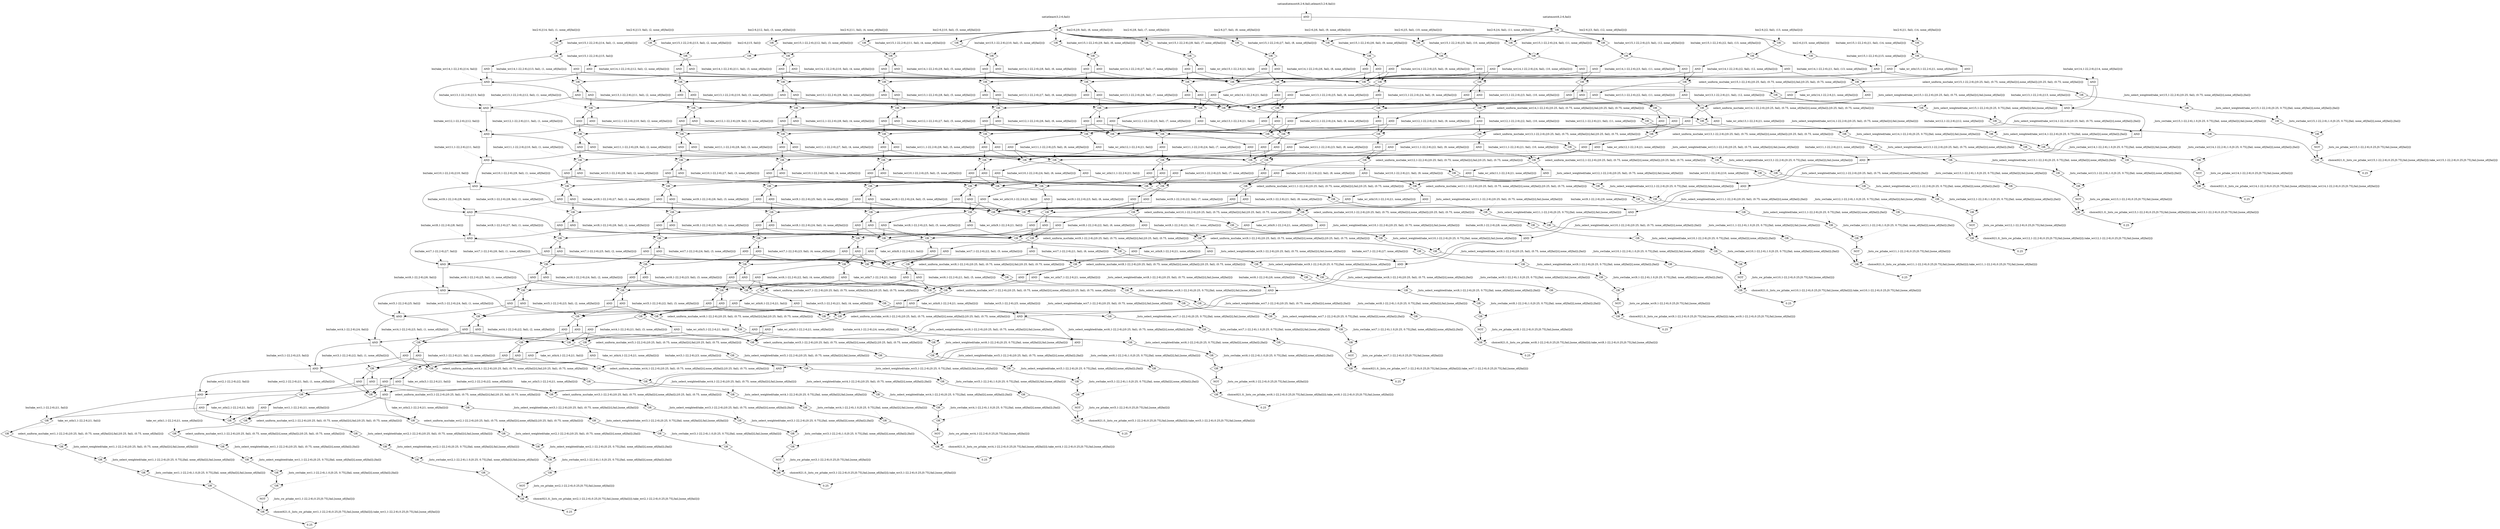 digraph GP {
2 [label="OR", shape="diamond", style="filled", fillcolor="white"];
 2 -> 1;
3 [label="OR", shape="diamond", style="filled", fillcolor="white"];
 3 -> 2;
4 [label="OR", shape="diamond", style="filled", fillcolor="white"];
 -2 [label="NOT"];
-2 -> 2;
4 -> -2;
5 [label="OR", shape="diamond", style="filled", fillcolor="white"];
 5 -> 3;
6 [label="OR", shape="diamond", style="filled", fillcolor="white"];
 6 -> 4;
7 [label="OR", shape="diamond", style="filled", fillcolor="white"];
 7 -> 5;
8 [label="OR", shape="diamond", style="filled", fillcolor="white"];
 8 -> 6;
9 [label="OR", shape="diamond", style="filled", fillcolor="white"];
 9 -> 7;
10 [label="OR", shape="diamond", style="filled", fillcolor="white"];
 10 -> 8;
11 [label="OR", shape="diamond", style="filled", fillcolor="white"];
 11 -> 9;
12 [label="OR", shape="diamond", style="filled", fillcolor="white"];
 12 -> 10;
13 [label="OR", shape="diamond", style="filled", fillcolor="white"];
 13 -> 11;
14 [label="OR", shape="diamond", style="filled", fillcolor="white"];
 14 -> 12;
16 [label="OR", shape="diamond", style="filled", fillcolor="white"];
 16 -> 15;
17 [label="OR", shape="diamond", style="filled", fillcolor="white"];
 17 -> 16;
18 [label="OR", shape="diamond", style="filled", fillcolor="white"];
 -16 [label="NOT"];
-16 -> 16;
18 -> -16;
19 [label="OR", shape="diamond", style="filled", fillcolor="white"];
 19 -> 17;
20 [label="OR", shape="diamond", style="filled", fillcolor="white"];
 20 -> 18;
21 [label="OR", shape="diamond", style="filled", fillcolor="white"];
 21 -> 19;
22 [label="OR", shape="diamond", style="filled", fillcolor="white"];
 22 -> 20;
23 [label="OR", shape="diamond", style="filled", fillcolor="white"];
 23 -> 21;
24 [label="OR", shape="diamond", style="filled", fillcolor="white"];
 24 -> 22;
25 [label="OR", shape="diamond", style="filled", fillcolor="white"];
 25 -> 23;
26 [label="OR", shape="diamond", style="filled", fillcolor="white"];
 26 -> 24;
27 [label="AND", shape="box", style="filled", fillcolor="white"];
27 -> 13;
27 -> 25;
28 [label="AND", shape="box", style="filled", fillcolor="white"];
28 -> 13;
28 -> 26;
29 [label="AND", shape="box", style="filled", fillcolor="white"];
29 -> 14;
29 -> 25;
30 [label="AND", shape="box", style="filled", fillcolor="white"];
30 -> 14;
30 -> 26;
31 [label="OR", shape="diamond", style="filled", fillcolor="white"];
 31 -> 28;
31 -> 29;
33 [label="OR", shape="diamond", style="filled", fillcolor="white"];
 33 -> 32;
34 [label="OR", shape="diamond", style="filled", fillcolor="white"];
 34 -> 33;
35 [label="OR", shape="diamond", style="filled", fillcolor="white"];
 -33 [label="NOT"];
-33 -> 33;
35 -> -33;
36 [label="OR", shape="diamond", style="filled", fillcolor="white"];
 36 -> 34;
37 [label="OR", shape="diamond", style="filled", fillcolor="white"];
 37 -> 35;
38 [label="OR", shape="diamond", style="filled", fillcolor="white"];
 38 -> 36;
39 [label="OR", shape="diamond", style="filled", fillcolor="white"];
 39 -> 37;
40 [label="OR", shape="diamond", style="filled", fillcolor="white"];
 40 -> 38;
41 [label="OR", shape="diamond", style="filled", fillcolor="white"];
 41 -> 39;
42 [label="OR", shape="diamond", style="filled", fillcolor="white"];
 42 -> 40;
43 [label="OR", shape="diamond", style="filled", fillcolor="white"];
 43 -> 41;
44 [label="AND", shape="box", style="filled", fillcolor="white"];
44 -> 27;
44 -> 42;
45 [label="AND", shape="box", style="filled", fillcolor="white"];
45 -> 27;
45 -> 43;
46 [label="AND", shape="box", style="filled", fillcolor="white"];
46 -> 31;
46 -> 42;
47 [label="AND", shape="box", style="filled", fillcolor="white"];
47 -> 31;
47 -> 43;
48 [label="AND", shape="box", style="filled", fillcolor="white"];
48 -> 30;
48 -> 42;
49 [label="AND", shape="box", style="filled", fillcolor="white"];
49 -> 30;
49 -> 43;
50 [label="OR", shape="diamond", style="filled", fillcolor="white"];
 50 -> 45;
50 -> 46;
51 [label="OR", shape="diamond", style="filled", fillcolor="white"];
 51 -> 47;
51 -> 48;
53 [label="OR", shape="diamond", style="filled", fillcolor="white"];
 53 -> 52;
54 [label="OR", shape="diamond", style="filled", fillcolor="white"];
 54 -> 53;
55 [label="OR", shape="diamond", style="filled", fillcolor="white"];
 -53 [label="NOT"];
-53 -> 53;
55 -> -53;
56 [label="OR", shape="diamond", style="filled", fillcolor="white"];
 56 -> 54;
57 [label="OR", shape="diamond", style="filled", fillcolor="white"];
 57 -> 55;
58 [label="OR", shape="diamond", style="filled", fillcolor="white"];
 58 -> 56;
59 [label="OR", shape="diamond", style="filled", fillcolor="white"];
 59 -> 57;
60 [label="OR", shape="diamond", style="filled", fillcolor="white"];
 60 -> 58;
61 [label="OR", shape="diamond", style="filled", fillcolor="white"];
 61 -> 59;
62 [label="OR", shape="diamond", style="filled", fillcolor="white"];
 62 -> 60;
63 [label="OR", shape="diamond", style="filled", fillcolor="white"];
 63 -> 61;
64 [label="AND", shape="box", style="filled", fillcolor="white"];
64 -> 44;
64 -> 62;
65 [label="AND", shape="box", style="filled", fillcolor="white"];
65 -> 44;
65 -> 63;
66 [label="AND", shape="box", style="filled", fillcolor="white"];
66 -> 50;
66 -> 62;
67 [label="AND", shape="box", style="filled", fillcolor="white"];
67 -> 50;
67 -> 63;
68 [label="AND", shape="box", style="filled", fillcolor="white"];
68 -> 51;
68 -> 62;
69 [label="AND", shape="box", style="filled", fillcolor="white"];
69 -> 51;
69 -> 63;
70 [label="AND", shape="box", style="filled", fillcolor="white"];
70 -> 49;
70 -> 62;
71 [label="AND", shape="box", style="filled", fillcolor="white"];
71 -> 49;
71 -> 63;
72 [label="OR", shape="diamond", style="filled", fillcolor="white"];
 72 -> 65;
72 -> 66;
73 [label="OR", shape="diamond", style="filled", fillcolor="white"];
 73 -> 67;
73 -> 68;
74 [label="OR", shape="diamond", style="filled", fillcolor="white"];
 74 -> 69;
74 -> 70;
76 [label="OR", shape="diamond", style="filled", fillcolor="white"];
 76 -> 75;
77 [label="OR", shape="diamond", style="filled", fillcolor="white"];
 77 -> 76;
78 [label="OR", shape="diamond", style="filled", fillcolor="white"];
 -76 [label="NOT"];
-76 -> 76;
78 -> -76;
79 [label="OR", shape="diamond", style="filled", fillcolor="white"];
 79 -> 77;
80 [label="OR", shape="diamond", style="filled", fillcolor="white"];
 80 -> 78;
81 [label="OR", shape="diamond", style="filled", fillcolor="white"];
 81 -> 79;
82 [label="OR", shape="diamond", style="filled", fillcolor="white"];
 82 -> 80;
83 [label="OR", shape="diamond", style="filled", fillcolor="white"];
 83 -> 81;
84 [label="OR", shape="diamond", style="filled", fillcolor="white"];
 84 -> 82;
85 [label="OR", shape="diamond", style="filled", fillcolor="white"];
 85 -> 83;
86 [label="OR", shape="diamond", style="filled", fillcolor="white"];
 86 -> 84;
87 [label="AND", shape="box", style="filled", fillcolor="white"];
87 -> 64;
87 -> 85;
88 [label="AND", shape="box", style="filled", fillcolor="white"];
88 -> 64;
88 -> 86;
89 [label="AND", shape="box", style="filled", fillcolor="white"];
89 -> 72;
89 -> 85;
90 [label="AND", shape="box", style="filled", fillcolor="white"];
90 -> 72;
90 -> 86;
91 [label="AND", shape="box", style="filled", fillcolor="white"];
91 -> 73;
91 -> 85;
92 [label="AND", shape="box", style="filled", fillcolor="white"];
92 -> 73;
92 -> 86;
93 [label="AND", shape="box", style="filled", fillcolor="white"];
93 -> 74;
93 -> 85;
94 [label="AND", shape="box", style="filled", fillcolor="white"];
94 -> 74;
94 -> 86;
95 [label="AND", shape="box", style="filled", fillcolor="white"];
95 -> 71;
95 -> 85;
96 [label="AND", shape="box", style="filled", fillcolor="white"];
96 -> 71;
96 -> 86;
97 [label="OR", shape="diamond", style="filled", fillcolor="white"];
 97 -> 88;
97 -> 89;
98 [label="OR", shape="diamond", style="filled", fillcolor="white"];
 98 -> 90;
98 -> 91;
99 [label="OR", shape="diamond", style="filled", fillcolor="white"];
 99 -> 92;
99 -> 93;
100 [label="OR", shape="diamond", style="filled", fillcolor="white"];
 100 -> 94;
100 -> 95;
102 [label="OR", shape="diamond", style="filled", fillcolor="white"];
 102 -> 101;
103 [label="OR", shape="diamond", style="filled", fillcolor="white"];
 103 -> 102;
104 [label="OR", shape="diamond", style="filled", fillcolor="white"];
 -102 [label="NOT"];
-102 -> 102;
104 -> -102;
105 [label="OR", shape="diamond", style="filled", fillcolor="white"];
 105 -> 103;
106 [label="OR", shape="diamond", style="filled", fillcolor="white"];
 106 -> 104;
107 [label="OR", shape="diamond", style="filled", fillcolor="white"];
 107 -> 105;
108 [label="OR", shape="diamond", style="filled", fillcolor="white"];
 108 -> 106;
109 [label="OR", shape="diamond", style="filled", fillcolor="white"];
 109 -> 107;
110 [label="OR", shape="diamond", style="filled", fillcolor="white"];
 110 -> 108;
111 [label="OR", shape="diamond", style="filled", fillcolor="white"];
 111 -> 109;
112 [label="OR", shape="diamond", style="filled", fillcolor="white"];
 112 -> 110;
113 [label="AND", shape="box", style="filled", fillcolor="white"];
113 -> 87;
113 -> 111;
114 [label="AND", shape="box", style="filled", fillcolor="white"];
114 -> 87;
114 -> 112;
115 [label="AND", shape="box", style="filled", fillcolor="white"];
115 -> 97;
115 -> 111;
116 [label="AND", shape="box", style="filled", fillcolor="white"];
116 -> 97;
116 -> 112;
117 [label="AND", shape="box", style="filled", fillcolor="white"];
117 -> 98;
117 -> 111;
118 [label="AND", shape="box", style="filled", fillcolor="white"];
118 -> 98;
118 -> 112;
119 [label="AND", shape="box", style="filled", fillcolor="white"];
119 -> 99;
119 -> 111;
120 [label="AND", shape="box", style="filled", fillcolor="white"];
120 -> 99;
120 -> 112;
121 [label="AND", shape="box", style="filled", fillcolor="white"];
121 -> 100;
121 -> 111;
122 [label="AND", shape="box", style="filled", fillcolor="white"];
122 -> 100;
122 -> 112;
123 [label="AND", shape="box", style="filled", fillcolor="white"];
123 -> 96;
123 -> 111;
124 [label="AND", shape="box", style="filled", fillcolor="white"];
124 -> 96;
124 -> 112;
125 [label="OR", shape="diamond", style="filled", fillcolor="white"];
 125 -> 114;
125 -> 115;
126 [label="OR", shape="diamond", style="filled", fillcolor="white"];
 126 -> 116;
126 -> 117;
127 [label="OR", shape="diamond", style="filled", fillcolor="white"];
 127 -> 118;
127 -> 119;
128 [label="OR", shape="diamond", style="filled", fillcolor="white"];
 128 -> 120;
128 -> 121;
129 [label="OR", shape="diamond", style="filled", fillcolor="white"];
 129 -> 122;
129 -> 123;
131 [label="OR", shape="diamond", style="filled", fillcolor="white"];
 131 -> 130;
132 [label="OR", shape="diamond", style="filled", fillcolor="white"];
 132 -> 131;
133 [label="OR", shape="diamond", style="filled", fillcolor="white"];
 -131 [label="NOT"];
-131 -> 131;
133 -> -131;
134 [label="OR", shape="diamond", style="filled", fillcolor="white"];
 134 -> 132;
135 [label="OR", shape="diamond", style="filled", fillcolor="white"];
 135 -> 133;
136 [label="OR", shape="diamond", style="filled", fillcolor="white"];
 136 -> 134;
137 [label="OR", shape="diamond", style="filled", fillcolor="white"];
 137 -> 135;
138 [label="OR", shape="diamond", style="filled", fillcolor="white"];
 138 -> 136;
139 [label="OR", shape="diamond", style="filled", fillcolor="white"];
 139 -> 137;
140 [label="OR", shape="diamond", style="filled", fillcolor="white"];
 140 -> 138;
141 [label="OR", shape="diamond", style="filled", fillcolor="white"];
 141 -> 139;
142 [label="AND", shape="box", style="filled", fillcolor="white"];
142 -> 113;
142 -> 140;
143 [label="AND", shape="box", style="filled", fillcolor="white"];
143 -> 113;
143 -> 141;
144 [label="AND", shape="box", style="filled", fillcolor="white"];
144 -> 125;
144 -> 140;
145 [label="AND", shape="box", style="filled", fillcolor="white"];
145 -> 125;
145 -> 141;
146 [label="AND", shape="box", style="filled", fillcolor="white"];
146 -> 126;
146 -> 140;
147 [label="AND", shape="box", style="filled", fillcolor="white"];
147 -> 126;
147 -> 141;
148 [label="AND", shape="box", style="filled", fillcolor="white"];
148 -> 127;
148 -> 140;
149 [label="AND", shape="box", style="filled", fillcolor="white"];
149 -> 127;
149 -> 141;
150 [label="AND", shape="box", style="filled", fillcolor="white"];
150 -> 128;
150 -> 140;
151 [label="AND", shape="box", style="filled", fillcolor="white"];
151 -> 128;
151 -> 141;
152 [label="AND", shape="box", style="filled", fillcolor="white"];
152 -> 129;
152 -> 140;
153 [label="AND", shape="box", style="filled", fillcolor="white"];
153 -> 129;
153 -> 141;
154 [label="AND", shape="box", style="filled", fillcolor="white"];
154 -> 124;
154 -> 140;
155 [label="AND", shape="box", style="filled", fillcolor="white"];
155 -> 124;
155 -> 141;
156 [label="OR", shape="diamond", style="filled", fillcolor="white"];
 156 -> 143;
156 -> 144;
157 [label="OR", shape="diamond", style="filled", fillcolor="white"];
 157 -> 145;
157 -> 146;
158 [label="OR", shape="diamond", style="filled", fillcolor="white"];
 158 -> 147;
158 -> 148;
159 [label="OR", shape="diamond", style="filled", fillcolor="white"];
 159 -> 149;
159 -> 150;
160 [label="OR", shape="diamond", style="filled", fillcolor="white"];
 160 -> 151;
160 -> 152;
161 [label="OR", shape="diamond", style="filled", fillcolor="white"];
 161 -> 153;
161 -> 154;
163 [label="OR", shape="diamond", style="filled", fillcolor="white"];
 163 -> 162;
164 [label="OR", shape="diamond", style="filled", fillcolor="white"];
 164 -> 163;
165 [label="OR", shape="diamond", style="filled", fillcolor="white"];
 -163 [label="NOT"];
-163 -> 163;
165 -> -163;
166 [label="OR", shape="diamond", style="filled", fillcolor="white"];
 166 -> 164;
167 [label="OR", shape="diamond", style="filled", fillcolor="white"];
 167 -> 165;
168 [label="OR", shape="diamond", style="filled", fillcolor="white"];
 168 -> 166;
169 [label="OR", shape="diamond", style="filled", fillcolor="white"];
 169 -> 167;
170 [label="OR", shape="diamond", style="filled", fillcolor="white"];
 170 -> 168;
171 [label="OR", shape="diamond", style="filled", fillcolor="white"];
 171 -> 169;
172 [label="OR", shape="diamond", style="filled", fillcolor="white"];
 172 -> 170;
173 [label="OR", shape="diamond", style="filled", fillcolor="white"];
 173 -> 171;
174 [label="AND", shape="box", style="filled", fillcolor="white"];
174 -> 142;
174 -> 172;
175 [label="AND", shape="box", style="filled", fillcolor="white"];
175 -> 142;
175 -> 173;
176 [label="AND", shape="box", style="filled", fillcolor="white"];
176 -> 156;
176 -> 172;
177 [label="AND", shape="box", style="filled", fillcolor="white"];
177 -> 156;
177 -> 173;
178 [label="AND", shape="box", style="filled", fillcolor="white"];
178 -> 157;
178 -> 172;
179 [label="AND", shape="box", style="filled", fillcolor="white"];
179 -> 157;
179 -> 173;
180 [label="AND", shape="box", style="filled", fillcolor="white"];
180 -> 158;
180 -> 172;
181 [label="AND", shape="box", style="filled", fillcolor="white"];
181 -> 158;
181 -> 173;
182 [label="AND", shape="box", style="filled", fillcolor="white"];
182 -> 159;
182 -> 172;
183 [label="AND", shape="box", style="filled", fillcolor="white"];
183 -> 159;
183 -> 173;
184 [label="AND", shape="box", style="filled", fillcolor="white"];
184 -> 160;
184 -> 172;
185 [label="AND", shape="box", style="filled", fillcolor="white"];
185 -> 160;
185 -> 173;
186 [label="AND", shape="box", style="filled", fillcolor="white"];
186 -> 161;
186 -> 172;
187 [label="AND", shape="box", style="filled", fillcolor="white"];
187 -> 161;
187 -> 173;
188 [label="AND", shape="box", style="filled", fillcolor="white"];
188 -> 155;
188 -> 172;
189 [label="AND", shape="box", style="filled", fillcolor="white"];
189 -> 155;
189 -> 173;
190 [label="OR", shape="diamond", style="filled", fillcolor="white"];
 190 -> 175;
190 -> 176;
191 [label="OR", shape="diamond", style="filled", fillcolor="white"];
 191 -> 177;
191 -> 178;
192 [label="OR", shape="diamond", style="filled", fillcolor="white"];
 192 -> 179;
192 -> 180;
193 [label="OR", shape="diamond", style="filled", fillcolor="white"];
 193 -> 181;
193 -> 182;
194 [label="OR", shape="diamond", style="filled", fillcolor="white"];
 194 -> 183;
194 -> 184;
195 [label="OR", shape="diamond", style="filled", fillcolor="white"];
 195 -> 185;
195 -> 186;
196 [label="OR", shape="diamond", style="filled", fillcolor="white"];
 196 -> 187;
196 -> 188;
198 [label="OR", shape="diamond", style="filled", fillcolor="white"];
 198 -> 197;
199 [label="OR", shape="diamond", style="filled", fillcolor="white"];
 199 -> 198;
200 [label="OR", shape="diamond", style="filled", fillcolor="white"];
 -198 [label="NOT"];
-198 -> 198;
200 -> -198;
201 [label="OR", shape="diamond", style="filled", fillcolor="white"];
 201 -> 199;
202 [label="OR", shape="diamond", style="filled", fillcolor="white"];
 202 -> 200;
203 [label="OR", shape="diamond", style="filled", fillcolor="white"];
 203 -> 201;
204 [label="OR", shape="diamond", style="filled", fillcolor="white"];
 204 -> 202;
205 [label="OR", shape="diamond", style="filled", fillcolor="white"];
 205 -> 203;
206 [label="OR", shape="diamond", style="filled", fillcolor="white"];
 206 -> 204;
207 [label="OR", shape="diamond", style="filled", fillcolor="white"];
 207 -> 205;
208 [label="OR", shape="diamond", style="filled", fillcolor="white"];
 208 -> 206;
209 [label="AND", shape="box", style="filled", fillcolor="white"];
209 -> 174;
209 -> 207;
210 [label="AND", shape="box", style="filled", fillcolor="white"];
210 -> 174;
210 -> 208;
211 [label="AND", shape="box", style="filled", fillcolor="white"];
211 -> 190;
211 -> 207;
212 [label="AND", shape="box", style="filled", fillcolor="white"];
212 -> 190;
212 -> 208;
213 [label="AND", shape="box", style="filled", fillcolor="white"];
213 -> 191;
213 -> 207;
214 [label="AND", shape="box", style="filled", fillcolor="white"];
214 -> 191;
214 -> 208;
215 [label="AND", shape="box", style="filled", fillcolor="white"];
215 -> 192;
215 -> 207;
216 [label="AND", shape="box", style="filled", fillcolor="white"];
216 -> 192;
216 -> 208;
217 [label="AND", shape="box", style="filled", fillcolor="white"];
217 -> 193;
217 -> 207;
218 [label="AND", shape="box", style="filled", fillcolor="white"];
218 -> 193;
218 -> 208;
219 [label="AND", shape="box", style="filled", fillcolor="white"];
219 -> 194;
219 -> 207;
220 [label="AND", shape="box", style="filled", fillcolor="white"];
220 -> 194;
220 -> 208;
221 [label="AND", shape="box", style="filled", fillcolor="white"];
221 -> 195;
221 -> 207;
222 [label="AND", shape="box", style="filled", fillcolor="white"];
222 -> 195;
222 -> 208;
223 [label="AND", shape="box", style="filled", fillcolor="white"];
223 -> 196;
223 -> 207;
224 [label="AND", shape="box", style="filled", fillcolor="white"];
224 -> 196;
224 -> 208;
225 [label="AND", shape="box", style="filled", fillcolor="white"];
225 -> 189;
225 -> 207;
226 [label="AND", shape="box", style="filled", fillcolor="white"];
226 -> 189;
226 -> 208;
227 [label="OR", shape="diamond", style="filled", fillcolor="white"];
 227 -> 210;
227 -> 211;
228 [label="OR", shape="diamond", style="filled", fillcolor="white"];
 228 -> 212;
228 -> 213;
229 [label="OR", shape="diamond", style="filled", fillcolor="white"];
 229 -> 214;
229 -> 215;
230 [label="OR", shape="diamond", style="filled", fillcolor="white"];
 230 -> 216;
230 -> 217;
231 [label="OR", shape="diamond", style="filled", fillcolor="white"];
 231 -> 218;
231 -> 219;
232 [label="OR", shape="diamond", style="filled", fillcolor="white"];
 232 -> 220;
232 -> 221;
233 [label="OR", shape="diamond", style="filled", fillcolor="white"];
 233 -> 222;
233 -> 223;
234 [label="OR", shape="diamond", style="filled", fillcolor="white"];
 234 -> 224;
234 -> 225;
236 [label="OR", shape="diamond", style="filled", fillcolor="white"];
 236 -> 235;
237 [label="OR", shape="diamond", style="filled", fillcolor="white"];
 237 -> 236;
238 [label="OR", shape="diamond", style="filled", fillcolor="white"];
 -236 [label="NOT"];
-236 -> 236;
238 -> -236;
239 [label="OR", shape="diamond", style="filled", fillcolor="white"];
 239 -> 237;
240 [label="OR", shape="diamond", style="filled", fillcolor="white"];
 240 -> 238;
241 [label="OR", shape="diamond", style="filled", fillcolor="white"];
 241 -> 239;
242 [label="OR", shape="diamond", style="filled", fillcolor="white"];
 242 -> 240;
243 [label="OR", shape="diamond", style="filled", fillcolor="white"];
 243 -> 241;
244 [label="OR", shape="diamond", style="filled", fillcolor="white"];
 244 -> 242;
245 [label="OR", shape="diamond", style="filled", fillcolor="white"];
 245 -> 243;
246 [label="OR", shape="diamond", style="filled", fillcolor="white"];
 246 -> 244;
247 [label="AND", shape="box", style="filled", fillcolor="white"];
247 -> 209;
247 -> 245;
248 [label="AND", shape="box", style="filled", fillcolor="white"];
248 -> 209;
248 -> 246;
249 [label="AND", shape="box", style="filled", fillcolor="white"];
249 -> 227;
249 -> 245;
250 [label="AND", shape="box", style="filled", fillcolor="white"];
250 -> 227;
250 -> 246;
251 [label="AND", shape="box", style="filled", fillcolor="white"];
251 -> 228;
251 -> 245;
252 [label="AND", shape="box", style="filled", fillcolor="white"];
252 -> 228;
252 -> 246;
253 [label="AND", shape="box", style="filled", fillcolor="white"];
253 -> 229;
253 -> 245;
254 [label="AND", shape="box", style="filled", fillcolor="white"];
254 -> 229;
254 -> 246;
255 [label="AND", shape="box", style="filled", fillcolor="white"];
255 -> 230;
255 -> 245;
256 [label="AND", shape="box", style="filled", fillcolor="white"];
256 -> 230;
256 -> 246;
257 [label="AND", shape="box", style="filled", fillcolor="white"];
257 -> 231;
257 -> 245;
258 [label="AND", shape="box", style="filled", fillcolor="white"];
258 -> 231;
258 -> 246;
259 [label="AND", shape="box", style="filled", fillcolor="white"];
259 -> 232;
259 -> 245;
260 [label="AND", shape="box", style="filled", fillcolor="white"];
260 -> 232;
260 -> 246;
261 [label="AND", shape="box", style="filled", fillcolor="white"];
261 -> 233;
261 -> 245;
262 [label="AND", shape="box", style="filled", fillcolor="white"];
262 -> 233;
262 -> 246;
263 [label="AND", shape="box", style="filled", fillcolor="white"];
263 -> 234;
263 -> 245;
264 [label="AND", shape="box", style="filled", fillcolor="white"];
264 -> 234;
264 -> 246;
265 [label="AND", shape="box", style="filled", fillcolor="white"];
265 -> 226;
265 -> 245;
266 [label="AND", shape="box", style="filled", fillcolor="white"];
266 -> 226;
266 -> 246;
267 [label="OR", shape="diamond", style="filled", fillcolor="white"];
 267 -> 248;
267 -> 249;
268 [label="OR", shape="diamond", style="filled", fillcolor="white"];
 268 -> 250;
268 -> 251;
269 [label="OR", shape="diamond", style="filled", fillcolor="white"];
 269 -> 252;
269 -> 253;
270 [label="OR", shape="diamond", style="filled", fillcolor="white"];
 270 -> 254;
270 -> 255;
271 [label="OR", shape="diamond", style="filled", fillcolor="white"];
 271 -> 256;
271 -> 257;
272 [label="OR", shape="diamond", style="filled", fillcolor="white"];
 272 -> 258;
272 -> 259;
273 [label="OR", shape="diamond", style="filled", fillcolor="white"];
 273 -> 260;
273 -> 261;
274 [label="OR", shape="diamond", style="filled", fillcolor="white"];
 274 -> 262;
274 -> 263;
275 [label="OR", shape="diamond", style="filled", fillcolor="white"];
 275 -> 264;
275 -> 265;
277 [label="OR", shape="diamond", style="filled", fillcolor="white"];
 277 -> 276;
278 [label="OR", shape="diamond", style="filled", fillcolor="white"];
 278 -> 277;
279 [label="OR", shape="diamond", style="filled", fillcolor="white"];
 -277 [label="NOT"];
-277 -> 277;
279 -> -277;
280 [label="OR", shape="diamond", style="filled", fillcolor="white"];
 280 -> 278;
281 [label="OR", shape="diamond", style="filled", fillcolor="white"];
 281 -> 279;
282 [label="OR", shape="diamond", style="filled", fillcolor="white"];
 282 -> 280;
283 [label="OR", shape="diamond", style="filled", fillcolor="white"];
 283 -> 281;
284 [label="OR", shape="diamond", style="filled", fillcolor="white"];
 284 -> 282;
285 [label="OR", shape="diamond", style="filled", fillcolor="white"];
 285 -> 283;
286 [label="OR", shape="diamond", style="filled", fillcolor="white"];
 286 -> 284;
287 [label="OR", shape="diamond", style="filled", fillcolor="white"];
 287 -> 285;
288 [label="AND", shape="box", style="filled", fillcolor="white"];
288 -> 247;
288 -> 286;
289 [label="AND", shape="box", style="filled", fillcolor="white"];
289 -> 247;
289 -> 287;
290 [label="AND", shape="box", style="filled", fillcolor="white"];
290 -> 267;
290 -> 286;
291 [label="AND", shape="box", style="filled", fillcolor="white"];
291 -> 267;
291 -> 287;
292 [label="AND", shape="box", style="filled", fillcolor="white"];
292 -> 268;
292 -> 286;
293 [label="AND", shape="box", style="filled", fillcolor="white"];
293 -> 268;
293 -> 287;
294 [label="AND", shape="box", style="filled", fillcolor="white"];
294 -> 269;
294 -> 286;
295 [label="AND", shape="box", style="filled", fillcolor="white"];
295 -> 269;
295 -> 287;
296 [label="AND", shape="box", style="filled", fillcolor="white"];
296 -> 270;
296 -> 286;
297 [label="AND", shape="box", style="filled", fillcolor="white"];
297 -> 270;
297 -> 287;
298 [label="AND", shape="box", style="filled", fillcolor="white"];
298 -> 271;
298 -> 286;
299 [label="AND", shape="box", style="filled", fillcolor="white"];
299 -> 271;
299 -> 287;
300 [label="AND", shape="box", style="filled", fillcolor="white"];
300 -> 272;
300 -> 286;
301 [label="AND", shape="box", style="filled", fillcolor="white"];
301 -> 272;
301 -> 287;
302 [label="AND", shape="box", style="filled", fillcolor="white"];
302 -> 273;
302 -> 286;
303 [label="AND", shape="box", style="filled", fillcolor="white"];
303 -> 273;
303 -> 287;
304 [label="AND", shape="box", style="filled", fillcolor="white"];
304 -> 274;
304 -> 286;
305 [label="AND", shape="box", style="filled", fillcolor="white"];
305 -> 274;
305 -> 287;
306 [label="AND", shape="box", style="filled", fillcolor="white"];
306 -> 275;
306 -> 286;
307 [label="AND", shape="box", style="filled", fillcolor="white"];
307 -> 275;
307 -> 287;
308 [label="AND", shape="box", style="filled", fillcolor="white"];
308 -> 266;
308 -> 286;
309 [label="AND", shape="box", style="filled", fillcolor="white"];
309 -> 266;
309 -> 287;
310 [label="OR", shape="diamond", style="filled", fillcolor="white"];
 310 -> 289;
310 -> 290;
311 [label="OR", shape="diamond", style="filled", fillcolor="white"];
 311 -> 291;
311 -> 292;
312 [label="OR", shape="diamond", style="filled", fillcolor="white"];
 312 -> 293;
312 -> 294;
313 [label="OR", shape="diamond", style="filled", fillcolor="white"];
 313 -> 295;
313 -> 296;
314 [label="OR", shape="diamond", style="filled", fillcolor="white"];
 314 -> 297;
314 -> 298;
315 [label="OR", shape="diamond", style="filled", fillcolor="white"];
 315 -> 299;
315 -> 300;
316 [label="OR", shape="diamond", style="filled", fillcolor="white"];
 316 -> 301;
316 -> 302;
317 [label="OR", shape="diamond", style="filled", fillcolor="white"];
 317 -> 303;
317 -> 304;
318 [label="OR", shape="diamond", style="filled", fillcolor="white"];
 318 -> 305;
318 -> 306;
319 [label="OR", shape="diamond", style="filled", fillcolor="white"];
 319 -> 307;
319 -> 308;
321 [label="OR", shape="diamond", style="filled", fillcolor="white"];
 321 -> 320;
322 [label="OR", shape="diamond", style="filled", fillcolor="white"];
 322 -> 321;
323 [label="OR", shape="diamond", style="filled", fillcolor="white"];
 -321 [label="NOT"];
-321 -> 321;
323 -> -321;
324 [label="OR", shape="diamond", style="filled", fillcolor="white"];
 324 -> 322;
325 [label="OR", shape="diamond", style="filled", fillcolor="white"];
 325 -> 323;
326 [label="OR", shape="diamond", style="filled", fillcolor="white"];
 326 -> 324;
327 [label="OR", shape="diamond", style="filled", fillcolor="white"];
 327 -> 325;
328 [label="OR", shape="diamond", style="filled", fillcolor="white"];
 328 -> 326;
329 [label="OR", shape="diamond", style="filled", fillcolor="white"];
 329 -> 327;
330 [label="OR", shape="diamond", style="filled", fillcolor="white"];
 330 -> 328;
331 [label="OR", shape="diamond", style="filled", fillcolor="white"];
 331 -> 329;
332 [label="AND", shape="box", style="filled", fillcolor="white"];
332 -> 288;
332 -> 330;
333 [label="AND", shape="box", style="filled", fillcolor="white"];
333 -> 288;
333 -> 331;
334 [label="AND", shape="box", style="filled", fillcolor="white"];
334 -> 310;
334 -> 330;
335 [label="AND", shape="box", style="filled", fillcolor="white"];
335 -> 310;
335 -> 331;
336 [label="AND", shape="box", style="filled", fillcolor="white"];
336 -> 311;
336 -> 330;
337 [label="AND", shape="box", style="filled", fillcolor="white"];
337 -> 311;
337 -> 331;
338 [label="AND", shape="box", style="filled", fillcolor="white"];
338 -> 312;
338 -> 330;
339 [label="AND", shape="box", style="filled", fillcolor="white"];
339 -> 312;
339 -> 331;
340 [label="AND", shape="box", style="filled", fillcolor="white"];
340 -> 313;
340 -> 330;
341 [label="AND", shape="box", style="filled", fillcolor="white"];
341 -> 313;
341 -> 331;
342 [label="AND", shape="box", style="filled", fillcolor="white"];
342 -> 314;
342 -> 330;
343 [label="AND", shape="box", style="filled", fillcolor="white"];
343 -> 314;
343 -> 331;
344 [label="AND", shape="box", style="filled", fillcolor="white"];
344 -> 315;
344 -> 330;
345 [label="AND", shape="box", style="filled", fillcolor="white"];
345 -> 315;
345 -> 331;
346 [label="AND", shape="box", style="filled", fillcolor="white"];
346 -> 316;
346 -> 330;
347 [label="AND", shape="box", style="filled", fillcolor="white"];
347 -> 316;
347 -> 331;
348 [label="AND", shape="box", style="filled", fillcolor="white"];
348 -> 317;
348 -> 330;
349 [label="AND", shape="box", style="filled", fillcolor="white"];
349 -> 317;
349 -> 331;
350 [label="AND", shape="box", style="filled", fillcolor="white"];
350 -> 318;
350 -> 330;
351 [label="AND", shape="box", style="filled", fillcolor="white"];
351 -> 318;
351 -> 331;
352 [label="AND", shape="box", style="filled", fillcolor="white"];
352 -> 319;
352 -> 330;
353 [label="AND", shape="box", style="filled", fillcolor="white"];
353 -> 319;
353 -> 331;
354 [label="AND", shape="box", style="filled", fillcolor="white"];
354 -> 309;
354 -> 330;
355 [label="AND", shape="box", style="filled", fillcolor="white"];
355 -> 309;
355 -> 331;
356 [label="OR", shape="diamond", style="filled", fillcolor="white"];
 356 -> 333;
356 -> 334;
357 [label="OR", shape="diamond", style="filled", fillcolor="white"];
 357 -> 335;
357 -> 336;
358 [label="OR", shape="diamond", style="filled", fillcolor="white"];
 358 -> 337;
358 -> 338;
359 [label="OR", shape="diamond", style="filled", fillcolor="white"];
 359 -> 339;
359 -> 340;
360 [label="OR", shape="diamond", style="filled", fillcolor="white"];
 360 -> 341;
360 -> 342;
361 [label="OR", shape="diamond", style="filled", fillcolor="white"];
 361 -> 343;
361 -> 344;
362 [label="OR", shape="diamond", style="filled", fillcolor="white"];
 362 -> 345;
362 -> 346;
363 [label="OR", shape="diamond", style="filled", fillcolor="white"];
 363 -> 347;
363 -> 348;
364 [label="OR", shape="diamond", style="filled", fillcolor="white"];
 364 -> 349;
364 -> 350;
365 [label="OR", shape="diamond", style="filled", fillcolor="white"];
 365 -> 351;
365 -> 352;
366 [label="OR", shape="diamond", style="filled", fillcolor="white"];
 366 -> 353;
366 -> 354;
368 [label="OR", shape="diamond", style="filled", fillcolor="white"];
 368 -> 367;
369 [label="OR", shape="diamond", style="filled", fillcolor="white"];
 369 -> 368;
370 [label="OR", shape="diamond", style="filled", fillcolor="white"];
 -368 [label="NOT"];
-368 -> 368;
370 -> -368;
371 [label="OR", shape="diamond", style="filled", fillcolor="white"];
 371 -> 369;
372 [label="OR", shape="diamond", style="filled", fillcolor="white"];
 372 -> 370;
373 [label="OR", shape="diamond", style="filled", fillcolor="white"];
 373 -> 371;
374 [label="OR", shape="diamond", style="filled", fillcolor="white"];
 374 -> 372;
375 [label="OR", shape="diamond", style="filled", fillcolor="white"];
 375 -> 373;
376 [label="OR", shape="diamond", style="filled", fillcolor="white"];
 376 -> 374;
377 [label="OR", shape="diamond", style="filled", fillcolor="white"];
 377 -> 375;
378 [label="OR", shape="diamond", style="filled", fillcolor="white"];
 378 -> 376;
379 [label="AND", shape="box", style="filled", fillcolor="white"];
379 -> 332;
379 -> 377;
380 [label="AND", shape="box", style="filled", fillcolor="white"];
380 -> 332;
380 -> 378;
381 [label="AND", shape="box", style="filled", fillcolor="white"];
381 -> 356;
381 -> 377;
382 [label="AND", shape="box", style="filled", fillcolor="white"];
382 -> 356;
382 -> 378;
383 [label="AND", shape="box", style="filled", fillcolor="white"];
383 -> 357;
383 -> 377;
384 [label="AND", shape="box", style="filled", fillcolor="white"];
384 -> 357;
384 -> 378;
385 [label="AND", shape="box", style="filled", fillcolor="white"];
385 -> 358;
385 -> 377;
386 [label="AND", shape="box", style="filled", fillcolor="white"];
386 -> 358;
386 -> 378;
387 [label="AND", shape="box", style="filled", fillcolor="white"];
387 -> 359;
387 -> 377;
388 [label="AND", shape="box", style="filled", fillcolor="white"];
388 -> 359;
388 -> 378;
389 [label="AND", shape="box", style="filled", fillcolor="white"];
389 -> 360;
389 -> 377;
390 [label="AND", shape="box", style="filled", fillcolor="white"];
390 -> 360;
390 -> 378;
391 [label="AND", shape="box", style="filled", fillcolor="white"];
391 -> 361;
391 -> 377;
392 [label="AND", shape="box", style="filled", fillcolor="white"];
392 -> 361;
392 -> 378;
393 [label="AND", shape="box", style="filled", fillcolor="white"];
393 -> 362;
393 -> 377;
394 [label="AND", shape="box", style="filled", fillcolor="white"];
394 -> 362;
394 -> 378;
395 [label="AND", shape="box", style="filled", fillcolor="white"];
395 -> 363;
395 -> 377;
396 [label="AND", shape="box", style="filled", fillcolor="white"];
396 -> 363;
396 -> 378;
397 [label="AND", shape="box", style="filled", fillcolor="white"];
397 -> 364;
397 -> 377;
398 [label="AND", shape="box", style="filled", fillcolor="white"];
398 -> 364;
398 -> 378;
399 [label="AND", shape="box", style="filled", fillcolor="white"];
399 -> 365;
399 -> 377;
400 [label="AND", shape="box", style="filled", fillcolor="white"];
400 -> 365;
400 -> 378;
401 [label="AND", shape="box", style="filled", fillcolor="white"];
401 -> 366;
401 -> 377;
402 [label="AND", shape="box", style="filled", fillcolor="white"];
402 -> 366;
402 -> 378;
403 [label="AND", shape="box", style="filled", fillcolor="white"];
403 -> 355;
403 -> 377;
404 [label="AND", shape="box", style="filled", fillcolor="white"];
404 -> 355;
404 -> 378;
405 [label="OR", shape="diamond", style="filled", fillcolor="white"];
 405 -> 380;
405 -> 381;
406 [label="OR", shape="diamond", style="filled", fillcolor="white"];
 406 -> 382;
406 -> 383;
407 [label="OR", shape="diamond", style="filled", fillcolor="white"];
 407 -> 384;
407 -> 385;
408 [label="OR", shape="diamond", style="filled", fillcolor="white"];
 408 -> 386;
408 -> 387;
409 [label="OR", shape="diamond", style="filled", fillcolor="white"];
 409 -> 388;
409 -> 389;
410 [label="OR", shape="diamond", style="filled", fillcolor="white"];
 410 -> 390;
410 -> 391;
411 [label="OR", shape="diamond", style="filled", fillcolor="white"];
 411 -> 392;
411 -> 393;
412 [label="OR", shape="diamond", style="filled", fillcolor="white"];
 412 -> 394;
412 -> 395;
413 [label="OR", shape="diamond", style="filled", fillcolor="white"];
 413 -> 396;
413 -> 397;
414 [label="OR", shape="diamond", style="filled", fillcolor="white"];
 414 -> 398;
414 -> 399;
415 [label="OR", shape="diamond", style="filled", fillcolor="white"];
 415 -> 400;
415 -> 401;
416 [label="OR", shape="diamond", style="filled", fillcolor="white"];
 416 -> 402;
416 -> 403;
418 [label="OR", shape="diamond", style="filled", fillcolor="white"];
 418 -> 417;
419 [label="OR", shape="diamond", style="filled", fillcolor="white"];
 419 -> 418;
420 [label="OR", shape="diamond", style="filled", fillcolor="white"];
 -418 [label="NOT"];
-418 -> 418;
420 -> -418;
421 [label="OR", shape="diamond", style="filled", fillcolor="white"];
 421 -> 419;
422 [label="OR", shape="diamond", style="filled", fillcolor="white"];
 422 -> 420;
423 [label="OR", shape="diamond", style="filled", fillcolor="white"];
 423 -> 421;
424 [label="OR", shape="diamond", style="filled", fillcolor="white"];
 424 -> 422;
425 [label="OR", shape="diamond", style="filled", fillcolor="white"];
 425 -> 423;
426 [label="OR", shape="diamond", style="filled", fillcolor="white"];
 426 -> 424;
427 [label="OR", shape="diamond", style="filled", fillcolor="white"];
 427 -> 425;
428 [label="OR", shape="diamond", style="filled", fillcolor="white"];
 428 -> 426;
429 [label="AND", shape="box", style="filled", fillcolor="white"];
429 -> 379;
429 -> 427;
430 [label="AND", shape="box", style="filled", fillcolor="white"];
430 -> 379;
430 -> 428;
431 [label="AND", shape="box", style="filled", fillcolor="white"];
431 -> 405;
431 -> 427;
432 [label="AND", shape="box", style="filled", fillcolor="white"];
432 -> 405;
432 -> 428;
433 [label="AND", shape="box", style="filled", fillcolor="white"];
433 -> 406;
433 -> 427;
434 [label="AND", shape="box", style="filled", fillcolor="white"];
434 -> 406;
434 -> 428;
435 [label="AND", shape="box", style="filled", fillcolor="white"];
435 -> 407;
435 -> 427;
436 [label="AND", shape="box", style="filled", fillcolor="white"];
436 -> 407;
436 -> 428;
437 [label="AND", shape="box", style="filled", fillcolor="white"];
437 -> 408;
437 -> 427;
438 [label="AND", shape="box", style="filled", fillcolor="white"];
438 -> 408;
438 -> 428;
439 [label="AND", shape="box", style="filled", fillcolor="white"];
439 -> 409;
439 -> 427;
440 [label="AND", shape="box", style="filled", fillcolor="white"];
440 -> 409;
440 -> 428;
441 [label="AND", shape="box", style="filled", fillcolor="white"];
441 -> 410;
441 -> 427;
442 [label="AND", shape="box", style="filled", fillcolor="white"];
442 -> 410;
442 -> 428;
443 [label="AND", shape="box", style="filled", fillcolor="white"];
443 -> 411;
443 -> 427;
444 [label="AND", shape="box", style="filled", fillcolor="white"];
444 -> 411;
444 -> 428;
445 [label="AND", shape="box", style="filled", fillcolor="white"];
445 -> 412;
445 -> 427;
446 [label="AND", shape="box", style="filled", fillcolor="white"];
446 -> 412;
446 -> 428;
447 [label="AND", shape="box", style="filled", fillcolor="white"];
447 -> 413;
447 -> 427;
448 [label="AND", shape="box", style="filled", fillcolor="white"];
448 -> 413;
448 -> 428;
449 [label="AND", shape="box", style="filled", fillcolor="white"];
449 -> 414;
449 -> 427;
450 [label="AND", shape="box", style="filled", fillcolor="white"];
450 -> 414;
450 -> 428;
451 [label="AND", shape="box", style="filled", fillcolor="white"];
451 -> 415;
451 -> 427;
452 [label="AND", shape="box", style="filled", fillcolor="white"];
452 -> 415;
452 -> 428;
453 [label="AND", shape="box", style="filled", fillcolor="white"];
453 -> 416;
453 -> 427;
454 [label="AND", shape="box", style="filled", fillcolor="white"];
454 -> 416;
454 -> 428;
455 [label="AND", shape="box", style="filled", fillcolor="white"];
455 -> 404;
455 -> 427;
456 [label="AND", shape="box", style="filled", fillcolor="white"];
456 -> 404;
456 -> 428;
457 [label="OR", shape="diamond", style="filled", fillcolor="white"];
 457 -> 430;
457 -> 431;
458 [label="OR", shape="diamond", style="filled", fillcolor="white"];
 458 -> 432;
458 -> 433;
459 [label="OR", shape="diamond", style="filled", fillcolor="white"];
 459 -> 434;
459 -> 435;
460 [label="OR", shape="diamond", style="filled", fillcolor="white"];
 460 -> 436;
460 -> 437;
461 [label="OR", shape="diamond", style="filled", fillcolor="white"];
 461 -> 438;
461 -> 439;
462 [label="OR", shape="diamond", style="filled", fillcolor="white"];
 462 -> 440;
462 -> 441;
463 [label="OR", shape="diamond", style="filled", fillcolor="white"];
 463 -> 442;
463 -> 443;
464 [label="OR", shape="diamond", style="filled", fillcolor="white"];
 464 -> 444;
464 -> 445;
465 [label="OR", shape="diamond", style="filled", fillcolor="white"];
 465 -> 446;
465 -> 447;
466 [label="OR", shape="diamond", style="filled", fillcolor="white"];
 466 -> 448;
466 -> 449;
467 [label="OR", shape="diamond", style="filled", fillcolor="white"];
 467 -> 450;
467 -> 451;
468 [label="OR", shape="diamond", style="filled", fillcolor="white"];
 468 -> 452;
468 -> 453;
469 [label="OR", shape="diamond", style="filled", fillcolor="white"];
 469 -> 454;
469 -> 455;
471 [label="OR", shape="diamond", style="filled", fillcolor="white"];
 471 -> 470;
472 [label="OR", shape="diamond", style="filled", fillcolor="white"];
 472 -> 471;
473 [label="OR", shape="diamond", style="filled", fillcolor="white"];
 -471 [label="NOT"];
-471 -> 471;
473 -> -471;
474 [label="OR", shape="diamond", style="filled", fillcolor="white"];
 474 -> 472;
475 [label="OR", shape="diamond", style="filled", fillcolor="white"];
 475 -> 473;
476 [label="OR", shape="diamond", style="filled", fillcolor="white"];
 476 -> 474;
477 [label="OR", shape="diamond", style="filled", fillcolor="white"];
 477 -> 475;
478 [label="OR", shape="diamond", style="filled", fillcolor="white"];
 478 -> 476;
479 [label="OR", shape="diamond", style="filled", fillcolor="white"];
 479 -> 477;
480 [label="OR", shape="diamond", style="filled", fillcolor="white"];
 480 -> 478;
481 [label="OR", shape="diamond", style="filled", fillcolor="white"];
 481 -> 479;
482 [label="AND", shape="box", style="filled", fillcolor="white"];
482 -> 429;
482 -> 480;
483 [label="AND", shape="box", style="filled", fillcolor="white"];
483 -> 429;
483 -> 481;
484 [label="AND", shape="box", style="filled", fillcolor="white"];
484 -> 457;
484 -> 480;
485 [label="AND", shape="box", style="filled", fillcolor="white"];
485 -> 457;
485 -> 481;
486 [label="AND", shape="box", style="filled", fillcolor="white"];
486 -> 458;
486 -> 480;
487 [label="AND", shape="box", style="filled", fillcolor="white"];
487 -> 458;
487 -> 481;
488 [label="AND", shape="box", style="filled", fillcolor="white"];
488 -> 459;
488 -> 480;
489 [label="AND", shape="box", style="filled", fillcolor="white"];
489 -> 459;
489 -> 481;
490 [label="AND", shape="box", style="filled", fillcolor="white"];
490 -> 460;
490 -> 480;
491 [label="AND", shape="box", style="filled", fillcolor="white"];
491 -> 460;
491 -> 481;
492 [label="AND", shape="box", style="filled", fillcolor="white"];
492 -> 461;
492 -> 480;
493 [label="AND", shape="box", style="filled", fillcolor="white"];
493 -> 461;
493 -> 481;
494 [label="AND", shape="box", style="filled", fillcolor="white"];
494 -> 462;
494 -> 480;
495 [label="AND", shape="box", style="filled", fillcolor="white"];
495 -> 462;
495 -> 481;
496 [label="AND", shape="box", style="filled", fillcolor="white"];
496 -> 463;
496 -> 480;
497 [label="AND", shape="box", style="filled", fillcolor="white"];
497 -> 463;
497 -> 481;
498 [label="AND", shape="box", style="filled", fillcolor="white"];
498 -> 464;
498 -> 480;
499 [label="AND", shape="box", style="filled", fillcolor="white"];
499 -> 464;
499 -> 481;
500 [label="AND", shape="box", style="filled", fillcolor="white"];
500 -> 465;
500 -> 480;
501 [label="AND", shape="box", style="filled", fillcolor="white"];
501 -> 465;
501 -> 481;
502 [label="AND", shape="box", style="filled", fillcolor="white"];
502 -> 466;
502 -> 480;
503 [label="AND", shape="box", style="filled", fillcolor="white"];
503 -> 466;
503 -> 481;
504 [label="AND", shape="box", style="filled", fillcolor="white"];
504 -> 467;
504 -> 480;
505 [label="AND", shape="box", style="filled", fillcolor="white"];
505 -> 467;
505 -> 481;
506 [label="AND", shape="box", style="filled", fillcolor="white"];
506 -> 468;
506 -> 480;
507 [label="AND", shape="box", style="filled", fillcolor="white"];
507 -> 468;
507 -> 481;
508 [label="AND", shape="box", style="filled", fillcolor="white"];
508 -> 469;
508 -> 480;
509 [label="AND", shape="box", style="filled", fillcolor="white"];
509 -> 469;
509 -> 481;
510 [label="AND", shape="box", style="filled", fillcolor="white"];
510 -> 456;
510 -> 480;
511 [label="AND", shape="box", style="filled", fillcolor="white"];
511 -> 456;
511 -> 481;
512 [label="OR", shape="diamond", style="filled", fillcolor="white"];
 512 -> 483;
512 -> 484;
513 [label="OR", shape="diamond", style="filled", fillcolor="white"];
 513 -> 485;
513 -> 486;
514 [label="OR", shape="diamond", style="filled", fillcolor="white"];
 514 -> 487;
514 -> 488;
515 [label="OR", shape="diamond", style="filled", fillcolor="white"];
 515 -> 489;
515 -> 490;
516 [label="OR", shape="diamond", style="filled", fillcolor="white"];
 516 -> 491;
516 -> 492;
517 [label="OR", shape="diamond", style="filled", fillcolor="white"];
 517 -> 493;
517 -> 494;
518 [label="OR", shape="diamond", style="filled", fillcolor="white"];
 518 -> 495;
518 -> 496;
519 [label="OR", shape="diamond", style="filled", fillcolor="white"];
 519 -> 497;
519 -> 498;
520 [label="OR", shape="diamond", style="filled", fillcolor="white"];
 520 -> 499;
520 -> 500;
521 [label="OR", shape="diamond", style="filled", fillcolor="white"];
 521 -> 501;
521 -> 502;
522 [label="OR", shape="diamond", style="filled", fillcolor="white"];
 522 -> 503;
522 -> 504;
523 [label="OR", shape="diamond", style="filled", fillcolor="white"];
 523 -> 505;
523 -> 506;
524 [label="OR", shape="diamond", style="filled", fillcolor="white"];
 524 -> 507;
524 -> 508;
525 [label="OR", shape="diamond", style="filled", fillcolor="white"];
 525 -> 509;
525 -> 510;
526 [label="OR", shape="diamond", style="filled", fillcolor="white"];
 526 -> 482;
527 [label="OR", shape="diamond", style="filled", fillcolor="white"];
 527 -> 512;
528 [label="OR", shape="diamond", style="filled", fillcolor="white"];
 528 -> 513;
529 [label="OR", shape="diamond", style="filled", fillcolor="white"];
 529 -> 514;
530 [label="OR", shape="diamond", style="filled", fillcolor="white"];
 530 -> 515;
531 [label="OR", shape="diamond", style="filled", fillcolor="white"];
 531 -> 516;
532 [label="OR", shape="diamond", style="filled", fillcolor="white"];
 532 -> 517;
533 [label="OR", shape="diamond", style="filled", fillcolor="white"];
 533 -> 518;
534 [label="OR", shape="diamond", style="filled", fillcolor="white"];
 534 -> 519;
535 [label="OR", shape="diamond", style="filled", fillcolor="white"];
 535 -> 520;
536 [label="OR", shape="diamond", style="filled", fillcolor="white"];
 536 -> 521;
537 [label="OR", shape="diamond", style="filled", fillcolor="white"];
 537 -> 522;
538 [label="OR", shape="diamond", style="filled", fillcolor="white"];
 538 -> 523;
539 [label="OR", shape="diamond", style="filled", fillcolor="white"];
 539 -> 524;
540 [label="OR", shape="diamond", style="filled", fillcolor="white"];
 540 -> 525;
541 [label="OR", shape="diamond", style="filled", fillcolor="white"];
 541 -> 511;
542 [label="OR", shape="diamond", style="filled", fillcolor="white"];
 542 -> 535;
542 -> 536;
542 -> 537;
542 -> 538;
542 -> 539;
542 -> 540;
542 -> 541;
543 [label="OR", shape="diamond", style="filled", fillcolor="white"];
 543 -> 526;
543 -> 527;
543 -> 528;
543 -> 529;
543 -> 530;
543 -> 531;
543 -> 532;
543 -> 533;
543 -> 534;
543 -> 535;
543 -> 536;
543 -> 537;
543 -> 538;
544 [label="AND", shape="box", style="filled", fillcolor="white"];
544 -> 542;
544 -> 543;
1 [ shape="ellipse", label="0.25", style="filled", fillcolor="white" ];
15 [ shape="ellipse", label="0.25", style="filled", fillcolor="white" ];
32 [ shape="ellipse", label="0.25", style="filled", fillcolor="white" ];
52 [ shape="ellipse", label="0.25", style="filled", fillcolor="white" ];
75 [ shape="ellipse", label="0.25", style="filled", fillcolor="white" ];
101 [ shape="ellipse", label="0.25", style="filled", fillcolor="white" ];
130 [ shape="ellipse", label="0.25", style="filled", fillcolor="white" ];
162 [ shape="ellipse", label="0.25", style="filled", fillcolor="white" ];
197 [ shape="ellipse", label="0.25", style="filled", fillcolor="white" ];
235 [ shape="ellipse", label="0.25", style="filled", fillcolor="white" ];
276 [ shape="ellipse", label="0.25", style="filled", fillcolor="white" ];
320 [ shape="ellipse", label="0.25", style="filled", fillcolor="white" ];
367 [ shape="ellipse", label="0.25", style="filled", fillcolor="white" ];
417 [ shape="ellipse", label="0.25", style="filled", fillcolor="white" ];
470 [ shape="ellipse", label="0.25", style="filled", fillcolor="white" ];
q_0 [ label="_lists_sw(take_wr(1,1-22,2-6),1.0,[0.25, 0.75],[fail, none_of([fail])],fail,[none_of([fail])])", shape="plaintext" ];
q_0 -> 3 [style="dotted" ];
q_1 [ label="bn(take_wr(12,1-22,2-6),[(5, fail), (7, none_of([fail]))])", shape="plaintext" ];
q_1 -> 362 [style="dotted" ];
q_2 [ label="_lists_sw(take_wr(6,1-22,2-6),1.0,[0.25, 0.75],[fail, none_of([fail])],none_of([fail]),[fail])", shape="plaintext" ];
q_2 -> 104 [style="dotted" ];
q_3 [ label="_lists_sw_p(take_wr(14,1-22,2-6),0.25,[0.75],fail,[none_of([fail])])", shape="plaintext" ];
q_3 -> 418 [style="dotted" ];
q_4 [ label="_lists_sw_p(take_wr(1,1-22,2-6),0.25,[0.75],fail,[none_of([fail])])", shape="plaintext" ];
q_4 -> 2 [style="dotted" ];
q_5 [ label="_lists_sw(take_wr(2,1-22,2-6),1.0,[0.25, 0.75],[fail, none_of([fail])],none_of([fail]),[fail])", shape="plaintext" ];
q_5 -> 18 [style="dotted" ];
q_6 [ label="_lists_sw(take_wr(13,1-22,2-6),1.0,[0.25, 0.75],[fail, none_of([fail])],fail,[none_of([fail])])", shape="plaintext" ];
q_6 -> 369 [style="dotted" ];
q_7 [ label="bn(take_wr(14,1-22,2-6),[(13, fail), (1, none_of([fail]))])", shape="plaintext" ];
q_7 -> 457 [style="dotted" ];
q_8 [ label="choice(621,0,_lists_sw_p(take_wr(4,1-22,2-6),0.25,[0.75],fail,[none_of([fail])]),take_wr(4,1-22,2-6),0.25,[0.75],fail,[none_of([fail])])", shape="plaintext" ];
q_8 -> 52 [style="dotted" ];
q_9 [ label="bn(take_wr(12,1-22,2-6),[(12, fail)])", shape="plaintext" ];
q_9 -> 332 [style="dotted" ];
q_10 [ label="_lists_select_weighted(take_wr(1,1-22,2-6),[0.25, 0.75],[fail, none_of([fail])],none_of([fail]),[fail])", shape="plaintext" ];
q_10 -> 6 [style="dotted" ];
q_11 [ label="select_uniform_ms(take_wr(5,1-22,2-6),[(0.25, fail), (0.75, none_of([fail]))],fail,[(0.25, fail), (0.75, none_of([fail]))])", shape="plaintext" ];
q_11 -> 83 [style="dotted" ];
q_12 [ label="bn(take_wr(11,1-22,2-6),[(7, fail), (4, none_of([fail]))])", shape="plaintext" ];
q_12 -> 313 [style="dotted" ];
q_13 [ label="bn(take_wr(13,1-22,2-6),[(9, fail), (4, none_of([fail]))])", shape="plaintext" ];
q_13 -> 408 [style="dotted" ];
q_14 [ label="bn(take_wr(15,1-22,2-6),[(5, fail), (10, none_of([fail]))])", shape="plaintext" ];
q_14 -> 521 [style="dotted" ];
q_15 [ label="bn(take_wr(13,1-22,2-6),[(12, fail), (1, none_of([fail]))])", shape="plaintext" ];
q_15 -> 405 [style="dotted" ];
q_16 [ label="bn(take_wr(1,1-22,2-6),[(1, fail)])", shape="plaintext" ];
q_16 -> 13 [style="dotted" ];
q_17 [ label="_lists_select_weighted(take_wr(8,1-22,2-6),[0.25, 0.75],[fail, none_of([fail])],none_of([fail]),[fail])", shape="plaintext" ];
q_17 -> 167 [style="dotted" ];
q_18 [ label="take_wr_nth(6,1-22,2-6,[(1, none_of([fail]))])", shape="plaintext" ];
q_18 -> 112 [style="dotted" ];
q_19 [ label="choice(621,0,_lists_sw_p(take_wr(15,1-22,2-6),0.25,[0.75],fail,[none_of([fail])]),take_wr(15,1-22,2-6),0.25,[0.75],fail,[none_of([fail])])", shape="plaintext" ];
q_19 -> 470 [style="dotted" ];
q_20 [ label="_lists_select_weighted(take_wr(5,1-22,2-6),[0.25, 0.75],[fail, none_of([fail])],fail,[none_of([fail])])", shape="plaintext" ];
q_20 -> 79 [style="dotted" ];
q_21 [ label="_lists_sw_p(take_wr(13,1-22,2-6),0.25,[0.75],fail,[none_of([fail])])", shape="plaintext" ];
q_21 -> 368 [style="dotted" ];
q_22 [ label="_lists_select_weighted(take_wr(3,1-22,2-6),[0.25, 0.75],[fail, none_of([fail])],fail,[none_of([fail])])", shape="plaintext" ];
q_22 -> 36 [style="dotted" ];
q_23 [ label="_lists_sw(take_wr(4,1-22,2-6),1.0,[0.25, 0.75],[fail, none_of([fail])],fail,[none_of([fail])])", shape="plaintext" ];
q_23 -> 54 [style="dotted" ];
q_24 [ label="select_uniform_ms(take_wr(1,1-22,2-6),[(0.25, fail), (0.75, none_of([fail]))],fail,[(0.25, fail), (0.75, none_of([fail]))])", shape="plaintext" ];
q_24 -> 9 [style="dotted" ];
q_25 [ label="_lists_select_weighted(take_wr(4,1-22,2-6),[(0.25, fail), (0.75, none_of([fail]))],fail,[none_of([fail])])", shape="plaintext" ];
q_25 -> 58 [style="dotted" ];
q_26 [ label="_lists_select_weighted(take_wr(15,1-22,2-6),[(0.25, fail), (0.75, none_of([fail]))],none_of([fail]),[fail])", shape="plaintext" ];
q_26 -> 477 [style="dotted" ];
q_27 [ label="bn(2-6,[(6, fail), (9, none_of([fail]))])", shape="plaintext" ];
q_27 -> 535 [style="dotted" ];
q_28 [ label="bn(2-6,[(5, fail), (10, none_of([fail]))])", shape="plaintext" ];
q_28 -> 536 [style="dotted" ];
q_29 [ label="_lists_sw_p(take_wr(4,1-22,2-6),0.25,[0.75],fail,[none_of([fail])])", shape="plaintext" ];
q_29 -> 53 [style="dotted" ];
q_30 [ label="_lists_select_weighted(take_wr(10,1-22,2-6),[0.25, 0.75],[fail, none_of([fail])],fail,[none_of([fail])])", shape="plaintext" ];
q_30 -> 239 [style="dotted" ];
q_31 [ label="bn(take_wr(3,1-22,2-6),[(3, fail)])", shape="plaintext" ];
q_31 -> 44 [style="dotted" ];
q_32 [ label="bn(take_wr(12,1-22,2-6),[(2, fail), (10, none_of([fail]))])", shape="plaintext" ];
q_32 -> 365 [style="dotted" ];
q_33 [ label="bn(take_wr(14,1-22,2-6),[(1, fail), (13, none_of([fail]))])", shape="plaintext" ];
q_33 -> 469 [style="dotted" ];
q_34 [ label="bn(take_wr(9,1-22,2-6),[(2, fail), (7, none_of([fail]))])", shape="plaintext" ];
q_34 -> 233 [style="dotted" ];
q_35 [ label="sat(atmost(6,2-6,fail))", shape="plaintext" ];
q_35 -> 542 [style="dotted" ];
q_36 [ label="bn(take_wr(8,1-22,2-6),[(3, fail), (5, none_of([fail]))])", shape="plaintext" ];
q_36 -> 194 [style="dotted" ];
q_37 [ label="_lists_select_weighted(take_wr(6,1-22,2-6),[0.25, 0.75],[fail, none_of([fail])],fail,[none_of([fail])])", shape="plaintext" ];
q_37 -> 105 [style="dotted" ];
q_38 [ label="_lists_select_weighted(take_wr(15,1-22,2-6),[0.25, 0.75],[fail, none_of([fail])],none_of([fail]),[fail])", shape="plaintext" ];
q_38 -> 475 [style="dotted" ];
q_39 [ label="bn(take_wr(15,1-22,2-6),[(12, fail), (3, none_of([fail]))])", shape="plaintext" ];
q_39 -> 514 [style="dotted" ];
q_40 [ label="select_uniform_ms(take_wr(2,1-22,2-6),[(0.25, fail), (0.75, none_of([fail]))],none_of([fail]),[(0.25, fail), (0.75, none_of([fail]))])", shape="plaintext" ];
q_40 -> 24 [style="dotted" ];
q_41 [ label="_lists_select_weighted(take_wr(12,1-22,2-6),[(0.25, fail), (0.75, none_of([fail]))],none_of([fail]),[fail])", shape="plaintext" ];
q_41 -> 327 [style="dotted" ];
q_42 [ label="_lists_sw_p(take_wr(8,1-22,2-6),0.25,[0.75],fail,[none_of([fail])])", shape="plaintext" ];
q_42 -> 163 [style="dotted" ];
q_43 [ label="_lists_sw(take_wr(14,1-22,2-6),1.0,[0.25, 0.75],[fail, none_of([fail])],fail,[none_of([fail])])", shape="plaintext" ];
q_43 -> 419 [style="dotted" ];
q_44 [ label="bn(take_wr(14,1-22,2-6),[(14, fail)])", shape="plaintext" ];
q_44 -> 429 [style="dotted" ];
q_45 [ label="_lists_select_weighted(take_wr(5,1-22,2-6),[(0.25, fail), (0.75, none_of([fail]))],none_of([fail]),[fail])", shape="plaintext" ];
q_45 -> 82 [style="dotted" ];
q_46 [ label="select_uniform_ms(take_wr(3,1-22,2-6),[(0.25, fail), (0.75, none_of([fail]))],none_of([fail]),[(0.25, fail), (0.75, none_of([fail]))])", shape="plaintext" ];
q_46 -> 41 [style="dotted" ];
q_47 [ label="_lists_select_weighted(take_wr(9,1-22,2-6),[0.25, 0.75],[fail, none_of([fail])],none_of([fail]),[fail])", shape="plaintext" ];
q_47 -> 202 [style="dotted" ];
q_48 [ label="bn(take_wr(7,1-22,2-6),[(3, fail), (4, none_of([fail]))])", shape="plaintext" ];
q_48 -> 159 [style="dotted" ];
q_49 [ label="bn(2-6,[(12, fail), (3, none_of([fail]))])", shape="plaintext" ];
q_49 -> 529 [style="dotted" ];
q_50 [ label="bn(take_wr(10,1-22,2-6),[(7, fail), (3, none_of([fail]))])", shape="plaintext" ];
q_50 -> 269 [style="dotted" ];
q_51 [ label="_lists_sw_p(take_wr(9,1-22,2-6),0.25,[0.75],fail,[none_of([fail])])", shape="plaintext" ];
q_51 -> 198 [style="dotted" ];
q_52 [ label="take_wr_nth(14,1-22,2-6,[(1, none_of([fail]))])", shape="plaintext" ];
q_52 -> 428 [style="dotted" ];
q_53 [ label="_lists_sw(take_wr(1,1-22,2-6),1.0,[0.25, 0.75],[fail, none_of([fail])],none_of([fail]),[fail])", shape="plaintext" ];
q_53 -> 4 [style="dotted" ];
q_54 [ label="bn(take_wr(12,1-22,2-6),[(4, fail), (8, none_of([fail]))])", shape="plaintext" ];
q_54 -> 363 [style="dotted" ];
q_55 [ label="_lists_select_weighted(take_wr(11,1-22,2-6),[0.25, 0.75],[fail, none_of([fail])],fail,[none_of([fail])])", shape="plaintext" ];
q_55 -> 280 [style="dotted" ];
q_56 [ label="bn(take_wr(10,1-22,2-6),[(4, fail), (6, none_of([fail]))])", shape="plaintext" ];
q_56 -> 272 [style="dotted" ];
q_57 [ label="take_wr_nth(13,1-22,2-6,[(1, none_of([fail]))])", shape="plaintext" ];
q_57 -> 378 [style="dotted" ];
q_58 [ label="bn(take_wr(9,1-22,2-6),[(8, fail), (1, none_of([fail]))])", shape="plaintext" ];
q_58 -> 227 [style="dotted" ];
q_59 [ label="_lists_sw(take_wr(13,1-22,2-6),1.0,[0.25, 0.75],[fail, none_of([fail])],none_of([fail]),[fail])", shape="plaintext" ];
q_59 -> 370 [style="dotted" ];
q_60 [ label="bn(take_wr(14,1-22,2-6),[(12, fail), (2, none_of([fail]))])", shape="plaintext" ];
q_60 -> 458 [style="dotted" ];
q_61 [ label="take_wr_nth(7,1-22,2-6,[(1, none_of([fail]))])", shape="plaintext" ];
q_61 -> 141 [style="dotted" ];
q_62 [ label="choice(621,0,_lists_sw_p(take_wr(11,1-22,2-6),0.25,[0.75],fail,[none_of([fail])]),take_wr(11,1-22,2-6),0.25,[0.75],fail,[none_of([fail])])", shape="plaintext" ];
q_62 -> 276 [style="dotted" ];
q_63 [ label="bn(take_wr(13,1-22,2-6),[(6, fail), (7, none_of([fail]))])", shape="plaintext" ];
q_63 -> 411 [style="dotted" ];
q_64 [ label="_lists_select_weighted(take_wr(11,1-22,2-6),[(0.25, fail), (0.75, none_of([fail]))],none_of([fail]),[fail])", shape="plaintext" ];
q_64 -> 283 [style="dotted" ];
q_65 [ label="select_uniform_ms(take_wr(10,1-22,2-6),[(0.25, fail), (0.75, none_of([fail]))],none_of([fail]),[(0.25, fail), (0.75, none_of([fail]))])", shape="plaintext" ];
q_65 -> 244 [style="dotted" ];
q_66 [ label="bn(take_wr(11,1-22,2-6),[(8, fail), (3, none_of([fail]))])", shape="plaintext" ];
q_66 -> 312 [style="dotted" ];
q_67 [ label="choice(621,0,_lists_sw_p(take_wr(3,1-22,2-6),0.25,[0.75],fail,[none_of([fail])]),take_wr(3,1-22,2-6),0.25,[0.75],fail,[none_of([fail])])", shape="plaintext" ];
q_67 -> 32 [style="dotted" ];
q_68 [ label="take_wr_nth(3,1-22,2-6,[(1, none_of([fail]))])", shape="plaintext" ];
q_68 -> 43 [style="dotted" ];
q_69 [ label="_lists_select_weighted(take_wr(7,1-22,2-6),[0.25, 0.75],[fail, none_of([fail])],fail,[none_of([fail])])", shape="plaintext" ];
q_69 -> 134 [style="dotted" ];
q_70 [ label="bn(take_wr(13,1-22,2-6),[(13, none_of([fail]))])", shape="plaintext" ];
q_70 -> 404 [style="dotted" ];
q_71 [ label="bn(take_wr(15,1-22,2-6),[(6, fail), (9, none_of([fail]))])", shape="plaintext" ];
q_71 -> 520 [style="dotted" ];
q_72 [ label="_lists_select_weighted(take_wr(8,1-22,2-6),[0.25, 0.75],[fail, none_of([fail])],fail,[none_of([fail])])", shape="plaintext" ];
q_72 -> 166 [style="dotted" ];
q_73 [ label="choice(621,0,_lists_sw_p(take_wr(5,1-22,2-6),0.25,[0.75],fail,[none_of([fail])]),take_wr(5,1-22,2-6),0.25,[0.75],fail,[none_of([fail])])", shape="plaintext" ];
q_73 -> 75 [style="dotted" ];
q_74 [ label="_lists_select_weighted(take_wr(3,1-22,2-6),[0.25, 0.75],[fail, none_of([fail])],none_of([fail]),[fail])", shape="plaintext" ];
q_74 -> 37 [style="dotted" ];
q_75 [ label="_lists_select_weighted(take_wr(4,1-22,2-6),[(0.25, fail), (0.75, none_of([fail]))],none_of([fail]),[fail])", shape="plaintext" ];
q_75 -> 59 [style="dotted" ];
q_76 [ label="_lists_select_weighted(take_wr(15,1-22,2-6),[(0.25, fail), (0.75, none_of([fail]))],fail,[none_of([fail])])", shape="plaintext" ];
q_76 -> 476 [style="dotted" ];
q_77 [ label="bn(take_wr(4,1-22,2-6),[(3, fail), (1, none_of([fail]))])", shape="plaintext" ];
q_77 -> 72 [style="dotted" ];
q_78 [ label="bn(2-6,[(7, fail), (8, none_of([fail]))])", shape="plaintext" ];
q_78 -> 534 [style="dotted" ];
q_79 [ label="_lists_sw(take_wr(8,1-22,2-6),1.0,[0.25, 0.75],[fail, none_of([fail])],none_of([fail]),[fail])", shape="plaintext" ];
q_79 -> 165 [style="dotted" ];
q_80 [ label="bn(take_wr(6,1-22,2-6),[(6, none_of([fail]))])", shape="plaintext" ];
q_80 -> 124 [style="dotted" ];
q_81 [ label="bn(2-6,[(2, fail), (13, none_of([fail]))])", shape="plaintext" ];
q_81 -> 539 [style="dotted" ];
q_82 [ label="_lists_sw_p(take_wr(3,1-22,2-6),0.25,[0.75],fail,[none_of([fail])])", shape="plaintext" ];
q_82 -> 33 [style="dotted" ];
q_83 [ label="bn(take_wr(3,1-22,2-6),[(1, fail), (2, none_of([fail]))])", shape="plaintext" ];
q_83 -> 51 [style="dotted" ];
q_84 [ label="select_uniform_ms(take_wr(11,1-22,2-6),[(0.25, fail), (0.75, none_of([fail]))],fail,[(0.25, fail), (0.75, none_of([fail]))])", shape="plaintext" ];
q_84 -> 284 [style="dotted" ];
q_85 [ label="bn(take_wr(9,1-22,2-6),[(3, fail), (6, none_of([fail]))])", shape="plaintext" ];
q_85 -> 232 [style="dotted" ];
q_86 [ label="bn(take_wr(8,1-22,2-6),[(2, fail), (6, none_of([fail]))])", shape="plaintext" ];
q_86 -> 195 [style="dotted" ];
q_87 [ label="bn(take_wr(14,1-22,2-6),[(10, fail), (4, none_of([fail]))])", shape="plaintext" ];
q_87 -> 460 [style="dotted" ];
q_88 [ label="take_wr_nth(11,1-22,2-6,[(1, none_of([fail]))])", shape="plaintext" ];
q_88 -> 287 [style="dotted" ];
q_89 [ label="bn(take_wr(15,1-22,2-6),[(13, fail), (2, none_of([fail]))])", shape="plaintext" ];
q_89 -> 513 [style="dotted" ];
q_90 [ label="select_uniform_ms(take_wr(2,1-22,2-6),[(0.25, fail), (0.75, none_of([fail]))],fail,[(0.25, fail), (0.75, none_of([fail]))])", shape="plaintext" ];
q_90 -> 23 [style="dotted" ];
q_91 [ label="bn(take_wr(13,1-22,2-6),[(4, fail), (9, none_of([fail]))])", shape="plaintext" ];
q_91 -> 413 [style="dotted" ];
q_92 [ label="_lists_sw_p(take_wr(6,1-22,2-6),0.25,[0.75],fail,[none_of([fail])])", shape="plaintext" ];
q_92 -> 102 [style="dotted" ];
q_93 [ label="take_wr_nth(5,1-22,2-6,[(1, none_of([fail]))])", shape="plaintext" ];
q_93 -> 86 [style="dotted" ];
q_94 [ label="_lists_select_weighted(take_wr(5,1-22,2-6),[(0.25, fail), (0.75, none_of([fail]))],fail,[none_of([fail])])", shape="plaintext" ];
q_94 -> 81 [style="dotted" ];
q_95 [ label="_lists_select_weighted(take_wr(12,1-22,2-6),[0.25, 0.75],[fail, none_of([fail])],none_of([fail]),[fail])", shape="plaintext" ];
q_95 -> 325 [style="dotted" ];
q_96 [ label="_lists_select_weighted(take_wr(10,1-22,2-6),[(0.25, fail), (0.75, none_of([fail]))],fail,[none_of([fail])])", shape="plaintext" ];
q_96 -> 241 [style="dotted" ];
q_97 [ label="bn(take_wr(7,1-22,2-6),[(4, fail), (3, none_of([fail]))])", shape="plaintext" ];
q_97 -> 158 [style="dotted" ];
q_98 [ label="bn(2-6,[(13, fail), (2, none_of([fail]))])", shape="plaintext" ];
q_98 -> 528 [style="dotted" ];
q_99 [ label="_lists_sw_p(take_wr(11,1-22,2-6),0.25,[0.75],fail,[none_of([fail])])", shape="plaintext" ];
q_99 -> 277 [style="dotted" ];
q_100 [ label="bn(take_wr(10,1-22,2-6),[(6, fail), (4, none_of([fail]))])", shape="plaintext" ];
q_100 -> 270 [style="dotted" ];
q_101 [ label="bn(take_wr(12,1-22,2-6),[(7, fail), (5, none_of([fail]))])", shape="plaintext" ];
q_101 -> 360 [style="dotted" ];
q_102 [ label="_lists_select_weighted(take_wr(11,1-22,2-6),[0.25, 0.75],[fail, none_of([fail])],none_of([fail]),[fail])", shape="plaintext" ];
q_102 -> 281 [style="dotted" ];
q_103 [ label="bn(take_wr(10,1-22,2-6),[(3, fail), (7, none_of([fail]))])", shape="plaintext" ];
q_103 -> 273 [style="dotted" ];
q_104 [ label="take_wr_nth(4,1-22,2-6,[(1, fail)])", shape="plaintext" ];
q_104 -> 62 [style="dotted" ];
q_105 [ label="bn(take_wr(9,1-22,2-6),[(9, none_of([fail]))])", shape="plaintext" ];
q_105 -> 226 [style="dotted" ];
q_106 [ label="take_wr_nth(13,1-22,2-6,[(1, fail)])", shape="plaintext" ];
q_106 -> 377 [style="dotted" ];
q_107 [ label="_lists_sw(take_wr(6,1-22,2-6),1.0,[0.25, 0.75],[fail, none_of([fail])],fail,[none_of([fail])])", shape="plaintext" ];
q_107 -> 103 [style="dotted" ];
q_108 [ label="bn(take_wr(14,1-22,2-6),[(11, fail), (3, none_of([fail]))])", shape="plaintext" ];
q_108 -> 459 [style="dotted" ];
q_109 [ label="bn(take_wr(5,1-22,2-6),[(4, fail), (1, none_of([fail]))])", shape="plaintext" ];
q_109 -> 97 [style="dotted" ];
q_110 [ label="take_wr_nth(7,1-22,2-6,[(1, fail)])", shape="plaintext" ];
q_110 -> 140 [style="dotted" ];
q_111 [ label="take_wr_nth(2,1-22,2-6,[(1, none_of([fail]))])", shape="plaintext" ];
q_111 -> 26 [style="dotted" ];
q_112 [ label="_lists_select_weighted(take_wr(6,1-22,2-6),[(0.25, fail), (0.75, none_of([fail]))],fail,[none_of([fail])])", shape="plaintext" ];
q_112 -> 107 [style="dotted" ];
q_113 [ label="_lists_select_weighted(take_wr(11,1-22,2-6),[(0.25, fail), (0.75, none_of([fail]))],fail,[none_of([fail])])", shape="plaintext" ];
q_113 -> 282 [style="dotted" ];
q_114 [ label="select_uniform_ms(take_wr(10,1-22,2-6),[(0.25, fail), (0.75, none_of([fail]))],fail,[(0.25, fail), (0.75, none_of([fail]))])", shape="plaintext" ];
q_114 -> 243 [style="dotted" ];
q_115 [ label="bn(take_wr(11,1-22,2-6),[(1, fail), (10, none_of([fail]))])", shape="plaintext" ];
q_115 -> 319 [style="dotted" ];
q_116 [ label="bn(take_wr(13,1-22,2-6),[(7, fail), (6, none_of([fail]))])", shape="plaintext" ];
q_116 -> 410 [style="dotted" ];
q_117 [ label="take_wr_nth(3,1-22,2-6,[(1, fail)])", shape="plaintext" ];
q_117 -> 42 [style="dotted" ];
q_118 [ label="take_wr_nth(8,1-22,2-6,[(1, fail)])", shape="plaintext" ];
q_118 -> 172 [style="dotted" ];
q_119 [ label="_lists_select_weighted(take_wr(7,1-22,2-6),[0.25, 0.75],[fail, none_of([fail])],none_of([fail]),[fail])", shape="plaintext" ];
q_119 -> 135 [style="dotted" ];
q_120 [ label="bn(take_wr(13,1-22,2-6),[(10, fail), (3, none_of([fail]))])", shape="plaintext" ];
q_120 -> 407 [style="dotted" ];
q_121 [ label="_lists_select_weighted(take_wr(14,1-22,2-6),[0.25, 0.75],[fail, none_of([fail])],none_of([fail]),[fail])", shape="plaintext" ];
q_121 -> 422 [style="dotted" ];
q_122 [ label="bn(take_wr(15,1-22,2-6),[(7, fail), (8, none_of([fail]))])", shape="plaintext" ];
q_122 -> 519 [style="dotted" ];
q_123 [ label="bn(take_wr(13,1-22,2-6),[(1, fail), (12, none_of([fail]))])", shape="plaintext" ];
q_123 -> 416 [style="dotted" ];
q_124 [ label="_lists_select_weighted(take_wr(2,1-22,2-6),[(0.25, fail), (0.75, none_of([fail]))],none_of([fail]),[fail])", shape="plaintext" ];
q_124 -> 22 [style="dotted" ];
q_125 [ label="_lists_sw(take_wr(14,1-22,2-6),1.0,[0.25, 0.75],[fail, none_of([fail])],none_of([fail]),[fail])", shape="plaintext" ];
q_125 -> 420 [style="dotted" ];
q_126 [ label="_lists_select_weighted(take_wr(14,1-22,2-6),[(0.25, fail), (0.75, none_of([fail]))],none_of([fail]),[fail])", shape="plaintext" ];
q_126 -> 424 [style="dotted" ];
q_127 [ label="_lists_select_weighted(take_wr(9,1-22,2-6),[(0.25, fail), (0.75, none_of([fail]))],none_of([fail]),[fail])", shape="plaintext" ];
q_127 -> 204 [style="dotted" ];
q_128 [ label="_lists_select_weighted(take_wr(2,1-22,2-6),[0.25, 0.75],[fail, none_of([fail])],fail,[none_of([fail])])", shape="plaintext" ];
q_128 -> 19 [style="dotted" ];
q_129 [ label="take_wr_nth(12,1-22,2-6,[(1, fail)])", shape="plaintext" ];
q_129 -> 330 [style="dotted" ];
q_130 [ label="_lists_select_weighted(take_wr(14,1-22,2-6),[(0.25, fail), (0.75, none_of([fail]))],fail,[none_of([fail])])", shape="plaintext" ];
q_130 -> 423 [style="dotted" ];
q_131 [ label="bn(take_wr(4,1-22,2-6),[(2, fail), (2, none_of([fail]))])", shape="plaintext" ];
q_131 -> 73 [style="dotted" ];
q_132 [ label="_lists_sw(take_wr(8,1-22,2-6),1.0,[0.25, 0.75],[fail, none_of([fail])],fail,[none_of([fail])])", shape="plaintext" ];
q_132 -> 164 [style="dotted" ];
q_133 [ label="_lists_sw_p(take_wr(5,1-22,2-6),0.25,[0.75],fail,[none_of([fail])])", shape="plaintext" ];
q_133 -> 76 [style="dotted" ];
q_134 [ label="bn(take_wr(6,1-22,2-6),[(5, fail), (1, none_of([fail]))])", shape="plaintext" ];
q_134 -> 125 [style="dotted" ];
q_135 [ label="bn(2-6,[(3, fail), (12, none_of([fail]))])", shape="plaintext" ];
q_135 -> 538 [style="dotted" ];
q_136 [ label="bn(take_wr(15,1-22,2-6),[(15, fail)])", shape="plaintext" ];
q_136 -> 482 [style="dotted" ];
q_137 [ label="bn(take_wr(3,1-22,2-6),[(2, fail), (1, none_of([fail]))])", shape="plaintext" ];
q_137 -> 50 [style="dotted" ];
q_138 [ label="select_uniform_ms(take_wr(11,1-22,2-6),[(0.25, fail), (0.75, none_of([fail]))],none_of([fail]),[(0.25, fail), (0.75, none_of([fail]))])", shape="plaintext" ];
q_138 -> 285 [style="dotted" ];
q_139 [ label="bn(take_wr(2,1-22,2-6),[(2, fail)])", shape="plaintext" ];
q_139 -> 27 [style="dotted" ];
q_140 [ label="bn(2-6,[(14, fail), (1, none_of([fail]))])", shape="plaintext" ];
q_140 -> 527 [style="dotted" ];
q_141 [ label="_lists_sw_p(take_wr(12,1-22,2-6),0.25,[0.75],fail,[none_of([fail])])", shape="plaintext" ];
q_141 -> 321 [style="dotted" ];
q_142 [ label="bn(take_wr(12,1-22,2-6),[(9, fail), (3, none_of([fail]))])", shape="plaintext" ];
q_142 -> 358 [style="dotted" ];
q_143 [ label="bn(take_wr(8,1-22,2-6),[(5, fail), (3, none_of([fail]))])", shape="plaintext" ];
q_143 -> 192 [style="dotted" ];
q_144 [ label="choice(621,0,_lists_sw_p(take_wr(2,1-22,2-6),0.25,[0.75],fail,[none_of([fail])]),take_wr(2,1-22,2-6),0.25,[0.75],fail,[none_of([fail])])", shape="plaintext" ];
q_144 -> 15 [style="dotted" ];
q_145 [ label="bn(take_wr(14,1-22,2-6),[(9, fail), (5, none_of([fail]))])", shape="plaintext" ];
q_145 -> 461 [style="dotted" ];
q_146 [ label="take_wr_nth(11,1-22,2-6,[(1, fail)])", shape="plaintext" ];
q_146 -> 286 [style="dotted" ];
q_147 [ label="_lists_sw(take_wr(3,1-22,2-6),1.0,[0.25, 0.75],[fail, none_of([fail])],fail,[none_of([fail])])", shape="plaintext" ];
q_147 -> 34 [style="dotted" ];
q_148 [ label="bn(take_wr(6,1-22,2-6),[(2, fail), (4, none_of([fail]))])", shape="plaintext" ];
q_148 -> 128 [style="dotted" ];
q_149 [ label="take_wr_nth(10,1-22,2-6,[(1, none_of([fail]))])", shape="plaintext" ];
q_149 -> 246 [style="dotted" ];
q_150 [ label="bn(take_wr(13,1-22,2-6),[(5, fail), (8, none_of([fail]))])", shape="plaintext" ];
q_150 -> 412 [style="dotted" ];
q_151 [ label="bn(take_wr(15,1-22,2-6),[(14, fail), (1, none_of([fail]))])", shape="plaintext" ];
q_151 -> 512 [style="dotted" ];
q_152 [ label="bn(take_wr(15,1-22,2-6),[(1, fail), (14, none_of([fail]))])", shape="plaintext" ];
q_152 -> 525 [style="dotted" ];
q_153 [ label="bn(take_wr(8,1-22,2-6),[(7, fail), (1, none_of([fail]))])", shape="plaintext" ];
q_153 -> 190 [style="dotted" ];
q_154 [ label="take_wr_nth(5,1-22,2-6,[(1, fail)])", shape="plaintext" ];
q_154 -> 85 [style="dotted" ];
q_155 [ label="select_uniform_ms(take_wr(12,1-22,2-6),[(0.25, fail), (0.75, none_of([fail]))],none_of([fail]),[(0.25, fail), (0.75, none_of([fail]))])", shape="plaintext" ];
q_155 -> 329 [style="dotted" ];
q_156 [ label="sat(and(atmost(6,2-6,fail),atleast(3,2-6,fail)))", shape="plaintext" ];
q_156 -> 544 [style="dotted" ];
q_157 [ label="_lists_select_weighted(take_wr(12,1-22,2-6),[0.25, 0.75],[fail, none_of([fail])],fail,[none_of([fail])])", shape="plaintext" ];
q_157 -> 324 [style="dotted" ];
q_158 [ label="bn(take_wr(4,1-22,2-6),[(4, fail)])", shape="plaintext" ];
q_158 -> 64 [style="dotted" ];
q_159 [ label="bn(take_wr(7,1-22,2-6),[(5, fail), (2, none_of([fail]))])", shape="plaintext" ];
q_159 -> 157 [style="dotted" ];
q_160 [ label="bn(take_wr(10,1-22,2-6),[(10, fail)])", shape="plaintext" ];
q_160 -> 247 [style="dotted" ];
q_161 [ label="bn(2-6,[(10, fail), (5, none_of([fail]))])", shape="plaintext" ];
q_161 -> 531 [style="dotted" ];
q_162 [ label="bn(take_wr(13,1-22,2-6),[(13, fail)])", shape="plaintext" ];
q_162 -> 379 [style="dotted" ];
q_163 [ label="_lists_sw(take_wr(11,1-22,2-6),1.0,[0.25, 0.75],[fail, none_of([fail])],fail,[none_of([fail])])", shape="plaintext" ];
q_163 -> 278 [style="dotted" ];
q_164 [ label="select_uniform_ms(take_wr(6,1-22,2-6),[(0.25, fail), (0.75, none_of([fail]))],none_of([fail]),[(0.25, fail), (0.75, none_of([fail]))])", shape="plaintext" ];
q_164 -> 110 [style="dotted" ];
q_165 [ label="bn(take_wr(10,1-22,2-6),[(5, fail), (5, none_of([fail]))])", shape="plaintext" ];
q_165 -> 271 [style="dotted" ];
q_166 [ label="select_uniform_ms(take_wr(9,1-22,2-6),[(0.25, fail), (0.75, none_of([fail]))],none_of([fail]),[(0.25, fail), (0.75, none_of([fail]))])", shape="plaintext" ];
q_166 -> 206 [style="dotted" ];
q_167 [ label="bn(take_wr(12,1-22,2-6),[(6, fail), (6, none_of([fail]))])", shape="plaintext" ];
q_167 -> 361 [style="dotted" ];
q_168 [ label="bn(take_wr(10,1-22,2-6),[(2, fail), (8, none_of([fail]))])", shape="plaintext" ];
q_168 -> 274 [style="dotted" ];
q_169 [ label="take_wr_nth(4,1-22,2-6,[(1, none_of([fail]))])", shape="plaintext" ];
q_169 -> 63 [style="dotted" ];
q_170 [ label="bn(take_wr(9,1-22,2-6),[(6, fail), (3, none_of([fail]))])", shape="plaintext" ];
q_170 -> 229 [style="dotted" ];
q_171 [ label="bn(take_wr(5,1-22,2-6),[(5, none_of([fail]))])", shape="plaintext" ];
q_171 -> 96 [style="dotted" ];
q_172 [ label="bn(take_wr(7,1-22,2-6),[(1, fail), (6, none_of([fail]))])", shape="plaintext" ];
q_172 -> 161 [style="dotted" ];
q_173 [ label="bn(take_wr(11,1-22,2-6),[(2, fail), (9, none_of([fail]))])", shape="plaintext" ];
q_173 -> 318 [style="dotted" ];
q_174 [ label="take_wr_nth(8,1-22,2-6,[(1, none_of([fail]))])", shape="plaintext" ];
q_174 -> 173 [style="dotted" ];
q_175 [ label="bn(take_wr(15,1-22,2-6),[(8, fail), (7, none_of([fail]))])", shape="plaintext" ];
q_175 -> 518 [style="dotted" ];
q_176 [ label="bn(take_wr(13,1-22,2-6),[(11, fail), (2, none_of([fail]))])", shape="plaintext" ];
q_176 -> 406 [style="dotted" ];
q_177 [ label="bn(take_wr(1,1-22,2-6),[(1, none_of([fail]))])", shape="plaintext" ];
q_177 -> 14 [style="dotted" ];
q_178 [ label="bn(take_wr(9,1-22,2-6),[(9, fail)])", shape="plaintext" ];
q_178 -> 209 [style="dotted" ];
q_179 [ label="_lists_select_weighted(take_wr(9,1-22,2-6),[(0.25, fail), (0.75, none_of([fail]))],fail,[none_of([fail])])", shape="plaintext" ];
q_179 -> 203 [style="dotted" ];
q_180 [ label="take_wr_nth(12,1-22,2-6,[(1, none_of([fail]))])", shape="plaintext" ];
q_180 -> 331 [style="dotted" ];
q_181 [ label="_lists_select_weighted(take_wr(13,1-22,2-6),[0.25, 0.75],[fail, none_of([fail])],none_of([fail]),[fail])", shape="plaintext" ];
q_181 -> 372 [style="dotted" ];
q_182 [ label="_lists_select_weighted(take_wr(8,1-22,2-6),[(0.25, fail), (0.75, none_of([fail]))],fail,[none_of([fail])])", shape="plaintext" ];
q_182 -> 168 [style="dotted" ];
q_183 [ label="_lists_select_weighted(take_wr(5,1-22,2-6),[0.25, 0.75],[fail, none_of([fail])],none_of([fail]),[fail])", shape="plaintext" ];
q_183 -> 80 [style="dotted" ];
q_184 [ label="choice(621,0,_lists_sw_p(take_wr(12,1-22,2-6),0.25,[0.75],fail,[none_of([fail])]),take_wr(12,1-22,2-6),0.25,[0.75],fail,[none_of([fail])])", shape="plaintext" ];
q_184 -> 320 [style="dotted" ];
q_185 [ label="_lists_select_weighted(take_wr(13,1-22,2-6),[(0.25, fail), (0.75, none_of([fail]))],none_of([fail]),[fail])", shape="plaintext" ];
q_185 -> 374 [style="dotted" ];
q_186 [ label="_lists_sw(take_wr(10,1-22,2-6),1.0,[0.25, 0.75],[fail, none_of([fail])],fail,[none_of([fail])])", shape="plaintext" ];
q_186 -> 237 [style="dotted" ];
q_187 [ label="_lists_sw_p(take_wr(15,1-22,2-6),0.25,[0.75],fail,[none_of([fail])])", shape="plaintext" ];
q_187 -> 471 [style="dotted" ];
q_188 [ label="bn(take_wr(6,1-22,2-6),[(4, fail), (2, none_of([fail]))])", shape="plaintext" ];
q_188 -> 126 [style="dotted" ];
q_189 [ label="bn(2-6,[(15, none_of([fail]))])", shape="plaintext" ];
q_189 -> 541 [style="dotted" ];
q_190 [ label="bn(take_wr(3,1-22,2-6),[(3, none_of([fail]))])", shape="plaintext" ];
q_190 -> 49 [style="dotted" ];
q_191 [ label="bn(2-6,[(15, fail)])", shape="plaintext" ];
q_191 -> 526 [style="dotted" ];
q_192 [ label="bn(take_wr(14,1-22,2-6),[(6, fail), (8, none_of([fail]))])", shape="plaintext" ];
q_192 -> 464 [style="dotted" ];
q_193 [ label="select_uniform_ms(take_wr(14,1-22,2-6),[(0.25, fail), (0.75, none_of([fail]))],none_of([fail]),[(0.25, fail), (0.75, none_of([fail]))])", shape="plaintext" ];
q_193 -> 426 [style="dotted" ];
q_194 [ label="bn(take_wr(9,1-22,2-6),[(1, fail), (8, none_of([fail]))])", shape="plaintext" ];
q_194 -> 234 [style="dotted" ];
q_195 [ label="bn(take_wr(12,1-22,2-6),[(8, fail), (4, none_of([fail]))])", shape="plaintext" ];
q_195 -> 359 [style="dotted" ];
q_196 [ label="bn(take_wr(8,1-22,2-6),[(4, fail), (4, none_of([fail]))])", shape="plaintext" ];
q_196 -> 193 [style="dotted" ];
q_197 [ label="select_uniform_ms(take_wr(4,1-22,2-6),[(0.25, fail), (0.75, none_of([fail]))],none_of([fail]),[(0.25, fail), (0.75, none_of([fail]))])", shape="plaintext" ];
q_197 -> 61 [style="dotted" ];
q_198 [ label="_lists_sw(take_wr(2,1-22,2-6),1.0,[0.25, 0.75],[fail, none_of([fail])],fail,[none_of([fail])])", shape="plaintext" ];
q_198 -> 17 [style="dotted" ];
q_199 [ label="bn(take_wr(14,1-22,2-6),[(8, fail), (6, none_of([fail]))])", shape="plaintext" ];
q_199 -> 462 [style="dotted" ];
q_200 [ label="_lists_select_weighted(take_wr(6,1-22,2-6),[0.25, 0.75],[fail, none_of([fail])],none_of([fail]),[fail])", shape="plaintext" ];
q_200 -> 106 [style="dotted" ];
q_201 [ label="bn(take_wr(11,1-22,2-6),[(9, fail), (2, none_of([fail]))])", shape="plaintext" ];
q_201 -> 311 [style="dotted" ];
q_202 [ label="bn(take_wr(2,1-22,2-6),[(1, fail), (1, none_of([fail]))])", shape="plaintext" ];
q_202 -> 31 [style="dotted" ];
q_203 [ label="_lists_sw(take_wr(9,1-22,2-6),1.0,[0.25, 0.75],[fail, none_of([fail])],none_of([fail]),[fail])", shape="plaintext" ];
q_203 -> 200 [style="dotted" ];
q_204 [ label="_lists_sw(take_wr(3,1-22,2-6),1.0,[0.25, 0.75],[fail, none_of([fail])],none_of([fail]),[fail])", shape="plaintext" ];
q_204 -> 35 [style="dotted" ];
q_205 [ label="select_uniform_ms(take_wr(5,1-22,2-6),[(0.25, fail), (0.75, none_of([fail]))],none_of([fail]),[(0.25, fail), (0.75, none_of([fail]))])", shape="plaintext" ];
q_205 -> 84 [style="dotted" ];
q_206 [ label="bn(take_wr(6,1-22,2-6),[(1, fail), (5, none_of([fail]))])", shape="plaintext" ];
q_206 -> 129 [style="dotted" ];
q_207 [ label="bn(take_wr(13,1-22,2-6),[(2, fail), (11, none_of([fail]))])", shape="plaintext" ];
q_207 -> 415 [style="dotted" ];
q_208 [ label="bn(take_wr(15,1-22,2-6),[(2, fail), (13, none_of([fail]))])", shape="plaintext" ];
q_208 -> 524 [style="dotted" ];
q_209 [ label="bn(take_wr(8,1-22,2-6),[(6, fail), (2, none_of([fail]))])", shape="plaintext" ];
q_209 -> 191 [style="dotted" ];
q_210 [ label="select_uniform_ms(take_wr(8,1-22,2-6),[(0.25, fail), (0.75, none_of([fail]))],none_of([fail]),[(0.25, fail), (0.75, none_of([fail]))])", shape="plaintext" ];
q_210 -> 171 [style="dotted" ];
q_211 [ label="_lists_select_weighted(take_wr(13,1-22,2-6),[0.25, 0.75],[fail, none_of([fail])],fail,[none_of([fail])])", shape="plaintext" ];
q_211 -> 371 [style="dotted" ];
q_212 [ label="select_uniform_ms(take_wr(12,1-22,2-6),[(0.25, fail), (0.75, none_of([fail]))],fail,[(0.25, fail), (0.75, none_of([fail]))])", shape="plaintext" ];
q_212 -> 328 [style="dotted" ];
q_213 [ label="take_wr_nth(6,1-22,2-6,[(1, fail)])", shape="plaintext" ];
q_213 -> 111 [style="dotted" ];
q_214 [ label="select_uniform_ms(take_wr(1,1-22,2-6),[(0.25, fail), (0.75, none_of([fail]))],none_of([fail]),[(0.25, fail), (0.75, none_of([fail]))])", shape="plaintext" ];
q_214 -> 10 [style="dotted" ];
q_215 [ label="choice(621,0,_lists_sw_p(take_wr(6,1-22,2-6),0.25,[0.75],fail,[none_of([fail])]),take_wr(6,1-22,2-6),0.25,[0.75],fail,[none_of([fail])])", shape="plaintext" ];
q_215 -> 101 [style="dotted" ];
q_216 [ label="bn(take_wr(7,1-22,2-6),[(6, fail), (1, none_of([fail]))])", shape="plaintext" ];
q_216 -> 156 [style="dotted" ];
q_217 [ label="take_wr_nth(1,1-22,2-6,[(1, fail)])", shape="plaintext" ];
q_217 -> 11 [style="dotted" ];
q_218 [ label="bn(2-6,[(11, fail), (4, none_of([fail]))])", shape="plaintext" ];
q_218 -> 530 [style="dotted" ];
q_219 [ label="_lists_sw(take_wr(11,1-22,2-6),1.0,[0.25, 0.75],[fail, none_of([fail])],none_of([fail]),[fail])", shape="plaintext" ];
q_219 -> 279 [style="dotted" ];
q_220 [ label="select_uniform_ms(take_wr(6,1-22,2-6),[(0.25, fail), (0.75, none_of([fail]))],fail,[(0.25, fail), (0.75, none_of([fail]))])", shape="plaintext" ];
q_220 -> 109 [style="dotted" ];
q_221 [ label="take_wr_nth(14,1-22,2-6,[(1, fail)])", shape="plaintext" ];
q_221 -> 427 [style="dotted" ];
q_222 [ label="bn(take_wr(12,1-22,2-6),[(1, fail), (11, none_of([fail]))])", shape="plaintext" ];
q_222 -> 366 [style="dotted" ];
q_223 [ label="bn(take_wr(10,1-22,2-6),[(1, fail), (9, none_of([fail]))])", shape="plaintext" ];
q_223 -> 275 [style="dotted" ];
q_224 [ label="bn(take_wr(9,1-22,2-6),[(7, fail), (2, none_of([fail]))])", shape="plaintext" ];
q_224 -> 228 [style="dotted" ];
q_225 [ label="bn(take_wr(5,1-22,2-6),[(2, fail), (3, none_of([fail]))])", shape="plaintext" ];
q_225 -> 99 [style="dotted" ];
q_226 [ label="bn(take_wr(7,1-22,2-6),[(2, fail), (5, none_of([fail]))])", shape="plaintext" ];
q_226 -> 160 [style="dotted" ];
q_227 [ label="bn(take_wr(11,1-22,2-6),[(3, fail), (8, none_of([fail]))])", shape="plaintext" ];
q_227 -> 317 [style="dotted" ];
q_228 [ label="bn(take_wr(15,1-22,2-6),[(9, fail), (6, none_of([fail]))])", shape="plaintext" ];
q_228 -> 517 [style="dotted" ];
q_229 [ label="_lists_sw(take_wr(12,1-22,2-6),1.0,[0.25, 0.75],[fail, none_of([fail])],none_of([fail]),[fail])", shape="plaintext" ];
q_229 -> 323 [style="dotted" ];
q_230 [ label="choice(621,0,_lists_sw_p(take_wr(14,1-22,2-6),0.25,[0.75],fail,[none_of([fail])]),take_wr(14,1-22,2-6),0.25,[0.75],fail,[none_of([fail])])", shape="plaintext" ];
q_230 -> 417 [style="dotted" ];
q_231 [ label="bn(take_wr(5,1-22,2-6),[(5, fail)])", shape="plaintext" ];
q_231 -> 87 [style="dotted" ];
q_232 [ label="select_uniform_ms(take_wr(15,1-22,2-6),[(0.25, fail), (0.75, none_of([fail]))],fail,[(0.25, fail), (0.75, none_of([fail]))])", shape="plaintext" ];
q_232 -> 478 [style="dotted" ];
q_233 [ label="_lists_select_weighted(take_wr(8,1-22,2-6),[(0.25, fail), (0.75, none_of([fail]))],none_of([fail]),[fail])", shape="plaintext" ];
q_233 -> 169 [style="dotted" ];
q_234 [ label="choice(621,0,_lists_sw_p(take_wr(10,1-22,2-6),0.25,[0.75],fail,[none_of([fail])]),take_wr(10,1-22,2-6),0.25,[0.75],fail,[none_of([fail])])", shape="plaintext" ];
q_234 -> 235 [style="dotted" ];
q_235 [ label="_lists_select_weighted(take_wr(1,1-22,2-6),[(0.25, fail), (0.75, none_of([fail]))],fail,[none_of([fail])])", shape="plaintext" ];
q_235 -> 7 [style="dotted" ];
q_236 [ label="_lists_select_weighted(take_wr(13,1-22,2-6),[(0.25, fail), (0.75, none_of([fail]))],fail,[none_of([fail])])", shape="plaintext" ];
q_236 -> 373 [style="dotted" ];
q_237 [ label="select_uniform_ms(take_wr(7,1-22,2-6),[(0.25, fail), (0.75, none_of([fail]))],fail,[(0.25, fail), (0.75, none_of([fail]))])", shape="plaintext" ];
q_237 -> 138 [style="dotted" ];
q_238 [ label="take_wr_nth(1,1-22,2-6,[(1, none_of([fail]))])", shape="plaintext" ];
q_238 -> 12 [style="dotted" ];
q_239 [ label="_lists_sw(take_wr(15,1-22,2-6),1.0,[0.25, 0.75],[fail, none_of([fail])],fail,[none_of([fail])])", shape="plaintext" ];
q_239 -> 472 [style="dotted" ];
q_240 [ label="bn(take_wr(6,1-22,2-6),[(3, fail), (3, none_of([fail]))])", shape="plaintext" ];
q_240 -> 127 [style="dotted" ];
q_241 [ label="bn(2-6,[(1, fail), (14, none_of([fail]))])", shape="plaintext" ];
q_241 -> 540 [style="dotted" ];
q_242 [ label="take_wr_nth(15,1-22,2-6,[(1, none_of([fail]))])", shape="plaintext" ];
q_242 -> 481 [style="dotted" ];
q_243 [ label="bn(take_wr(14,1-22,2-6),[(5, fail), (9, none_of([fail]))])", shape="plaintext" ];
q_243 -> 465 [style="dotted" ];
q_244 [ label="bn(take_wr(10,1-22,2-6),[(10, none_of([fail]))])", shape="plaintext" ];
q_244 -> 266 [style="dotted" ];
q_245 [ label="select_uniform_ms(take_wr(14,1-22,2-6),[(0.25, fail), (0.75, none_of([fail]))],fail,[(0.25, fail), (0.75, none_of([fail]))])", shape="plaintext" ];
q_245 -> 425 [style="dotted" ];
q_246 [ label="bn(take_wr(12,1-22,2-6),[(11, fail), (1, none_of([fail]))])", shape="plaintext" ];
q_246 -> 356 [style="dotted" ];
q_247 [ label="select_uniform_ms(take_wr(4,1-22,2-6),[(0.25, fail), (0.75, none_of([fail]))],fail,[(0.25, fail), (0.75, none_of([fail]))])", shape="plaintext" ];
q_247 -> 60 [style="dotted" ];
q_248 [ label="bn(take_wr(14,1-22,2-6),[(7, fail), (7, none_of([fail]))])", shape="plaintext" ];
q_248 -> 463 [style="dotted" ];
q_249 [ label="bn(take_wr(11,1-22,2-6),[(10, fail), (1, none_of([fail]))])", shape="plaintext" ];
q_249 -> 310 [style="dotted" ];
q_250 [ label="bn(take_wr(13,1-22,2-6),[(3, fail), (10, none_of([fail]))])", shape="plaintext" ];
q_250 -> 414 [style="dotted" ];
q_251 [ label="bn(take_wr(11,1-22,2-6),[(5, fail), (6, none_of([fail]))])", shape="plaintext" ];
q_251 -> 315 [style="dotted" ];
q_252 [ label="bn(take_wr(15,1-22,2-6),[(3, fail), (12, none_of([fail]))])", shape="plaintext" ];
q_252 -> 523 [style="dotted" ];
q_253 [ label="select_uniform_ms(take_wr(8,1-22,2-6),[(0.25, fail), (0.75, none_of([fail]))],fail,[(0.25, fail), (0.75, none_of([fail]))])", shape="plaintext" ];
q_253 -> 170 [style="dotted" ];
q_254 [ label="_lists_sw(take_wr(5,1-22,2-6),1.0,[0.25, 0.75],[fail, none_of([fail])],fail,[none_of([fail])])", shape="plaintext" ];
q_254 -> 77 [style="dotted" ];
q_255 [ label="_lists_sw(take_wr(7,1-22,2-6),1.0,[0.25, 0.75],[fail, none_of([fail])],fail,[none_of([fail])])", shape="plaintext" ];
q_255 -> 132 [style="dotted" ];
q_256 [ label="bn(take_wr(7,1-22,2-6),[(7, none_of([fail]))])", shape="plaintext" ];
q_256 -> 155 [style="dotted" ];
q_257 [ label="take_wr_nth(9,1-22,2-6,[(1, fail)])", shape="plaintext" ];
q_257 -> 207 [style="dotted" ];
q_258 [ label="bn(2-6,[(8, fail), (7, none_of([fail]))])", shape="plaintext" ];
q_258 -> 533 [style="dotted" ];
q_259 [ label="bn(take_wr(6,1-22,2-6),[(6, fail)])", shape="plaintext" ];
q_259 -> 113 [style="dotted" ];
q_260 [ label="choice(621,0,_lists_sw_p(take_wr(7,1-22,2-6),0.25,[0.75],fail,[none_of([fail])]),take_wr(7,1-22,2-6),0.25,[0.75],fail,[none_of([fail])])", shape="plaintext" ];
q_260 -> 130 [style="dotted" ];
q_261 [ label="bn(take_wr(9,1-22,2-6),[(4, fail), (5, none_of([fail]))])", shape="plaintext" ];
q_261 -> 231 [style="dotted" ];
q_262 [ label="_lists_select_weighted(take_wr(7,1-22,2-6),[(0.25, fail), (0.75, none_of([fail]))],none_of([fail]),[fail])", shape="plaintext" ];
q_262 -> 137 [style="dotted" ];
q_263 [ label="bn(take_wr(8,1-22,2-6),[(1, fail), (7, none_of([fail]))])", shape="plaintext" ];
q_263 -> 196 [style="dotted" ];
q_264 [ label="bn(take_wr(5,1-22,2-6),[(3, fail), (2, none_of([fail]))])", shape="plaintext" ];
q_264 -> 98 [style="dotted" ];
q_265 [ label="_lists_select_weighted(take_wr(4,1-22,2-6),[0.25, 0.75],[fail, none_of([fail])],none_of([fail]),[fail])", shape="plaintext" ];
q_265 -> 57 [style="dotted" ];
q_266 [ label="take_wr_nth(2,1-22,2-6,[(1, fail)])", shape="plaintext" ];
q_266 -> 25 [style="dotted" ];
q_267 [ label="bn(take_wr(11,1-22,2-6),[(4, fail), (7, none_of([fail]))])", shape="plaintext" ];
q_267 -> 316 [style="dotted" ];
q_268 [ label="bn(take_wr(15,1-22,2-6),[(10, fail), (5, none_of([fail]))])", shape="plaintext" ];
q_268 -> 516 [style="dotted" ];
q_269 [ label="_lists_sw_p(take_wr(2,1-22,2-6),0.25,[0.75],fail,[none_of([fail])])", shape="plaintext" ];
q_269 -> 16 [style="dotted" ];
q_270 [ label="_lists_sw(take_wr(12,1-22,2-6),1.0,[0.25, 0.75],[fail, none_of([fail])],fail,[none_of([fail])])", shape="plaintext" ];
q_270 -> 322 [style="dotted" ];
q_271 [ label="select_uniform_ms(take_wr(13,1-22,2-6),[(0.25, fail), (0.75, none_of([fail]))],none_of([fail]),[(0.25, fail), (0.75, none_of([fail]))])", shape="plaintext" ];
q_271 -> 376 [style="dotted" ];
q_272 [ label="_lists_select_weighted(take_wr(2,1-22,2-6),[(0.25, fail), (0.75, none_of([fail]))],fail,[none_of([fail])])", shape="plaintext" ];
q_272 -> 21 [style="dotted" ];
q_273 [ label="select_uniform_ms(take_wr(13,1-22,2-6),[(0.25, fail), (0.75, none_of([fail]))],fail,[(0.25, fail), (0.75, none_of([fail]))])", shape="plaintext" ];
q_273 -> 375 [style="dotted" ];
q_274 [ label="_lists_select_weighted(take_wr(2,1-22,2-6),[0.25, 0.75],[fail, none_of([fail])],none_of([fail]),[fail])", shape="plaintext" ];
q_274 -> 20 [style="dotted" ];
q_275 [ label="select_uniform_ms(take_wr(15,1-22,2-6),[(0.25, fail), (0.75, none_of([fail]))],none_of([fail]),[(0.25, fail), (0.75, none_of([fail]))])", shape="plaintext" ];
q_275 -> 479 [style="dotted" ];
q_276 [ label="_lists_sw_p(take_wr(10,1-22,2-6),0.25,[0.75],fail,[none_of([fail])])", shape="plaintext" ];
q_276 -> 236 [style="dotted" ];
q_277 [ label="sat(atleast(3,2-6,fail))", shape="plaintext" ];
q_277 -> 543 [style="dotted" ];
q_278 [ label="select_uniform_ms(take_wr(7,1-22,2-6),[(0.25, fail), (0.75, none_of([fail]))],none_of([fail]),[(0.25, fail), (0.75, none_of([fail]))])", shape="plaintext" ];
q_278 -> 139 [style="dotted" ];
q_279 [ label="_lists_select_weighted(take_wr(10,1-22,2-6),[(0.25, fail), (0.75, none_of([fail]))],none_of([fail]),[fail])", shape="plaintext" ];
q_279 -> 242 [style="dotted" ];
q_280 [ label="_lists_sw(take_wr(15,1-22,2-6),1.0,[0.25, 0.75],[fail, none_of([fail])],none_of([fail]),[fail])", shape="plaintext" ];
q_280 -> 473 [style="dotted" ];
q_281 [ label="take_wr_nth(15,1-22,2-6,[(1, fail)])", shape="plaintext" ];
q_281 -> 480 [style="dotted" ];
q_282 [ label="_lists_select_weighted(take_wr(3,1-22,2-6),[(0.25, fail), (0.75, none_of([fail]))],none_of([fail]),[fail])", shape="plaintext" ];
q_282 -> 39 [style="dotted" ];
q_283 [ label="bn(take_wr(7,1-22,2-6),[(7, fail)])", shape="plaintext" ];
q_283 -> 142 [style="dotted" ];
q_284 [ label="bn(take_wr(14,1-22,2-6),[(4, fail), (10, none_of([fail]))])", shape="plaintext" ];
q_284 -> 466 [style="dotted" ];
q_285 [ label="bn(take_wr(2,1-22,2-6),[(2, none_of([fail]))])", shape="plaintext" ];
q_285 -> 30 [style="dotted" ];
q_286 [ label="bn(take_wr(10,1-22,2-6),[(9, fail), (1, none_of([fail]))])", shape="plaintext" ];
q_286 -> 267 [style="dotted" ];
q_287 [ label="bn(take_wr(12,1-22,2-6),[(10, fail), (2, none_of([fail]))])", shape="plaintext" ];
q_287 -> 357 [style="dotted" ];
q_288 [ label="bn(take_wr(11,1-22,2-6),[(11, fail)])", shape="plaintext" ];
q_288 -> 288 [style="dotted" ];
q_289 [ label="choice(621,0,_lists_sw_p(take_wr(8,1-22,2-6),0.25,[0.75],fail,[none_of([fail])]),take_wr(8,1-22,2-6),0.25,[0.75],fail,[none_of([fail])])", shape="plaintext" ];
q_289 -> 162 [style="dotted" ];
q_290 [ label="bn(take_wr(14,1-22,2-6),[(14, none_of([fail]))])", shape="plaintext" ];
q_290 -> 456 [style="dotted" ];
q_291 [ label="bn(take_wr(5,1-22,2-6),[(1, fail), (4, none_of([fail]))])", shape="plaintext" ];
q_291 -> 100 [style="dotted" ];
q_292 [ label="bn(take_wr(11,1-22,2-6),[(11, none_of([fail]))])", shape="plaintext" ];
q_292 -> 309 [style="dotted" ];
q_293 [ label="_lists_sw(take_wr(9,1-22,2-6),1.0,[0.25, 0.75],[fail, none_of([fail])],fail,[none_of([fail])])", shape="plaintext" ];
q_293 -> 199 [style="dotted" ];
q_294 [ label="_lists_select_weighted(take_wr(1,1-22,2-6),[0.25, 0.75],[fail, none_of([fail])],fail,[none_of([fail])])", shape="plaintext" ];
q_294 -> 5 [style="dotted" ];
q_295 [ label="_lists_select_weighted(take_wr(6,1-22,2-6),[(0.25, fail), (0.75, none_of([fail]))],none_of([fail]),[fail])", shape="plaintext" ];
q_295 -> 108 [style="dotted" ];
q_296 [ label="_lists_sw_p(take_wr(7,1-22,2-6),0.25,[0.75],fail,[none_of([fail])])", shape="plaintext" ];
q_296 -> 131 [style="dotted" ];
q_297 [ label="take_wr_nth(10,1-22,2-6,[(1, fail)])", shape="plaintext" ];
q_297 -> 245 [style="dotted" ];
q_298 [ label="bn(take_wr(11,1-22,2-6),[(6, fail), (5, none_of([fail]))])", shape="plaintext" ];
q_298 -> 314 [style="dotted" ];
q_299 [ label="bn(take_wr(13,1-22,2-6),[(8, fail), (5, none_of([fail]))])", shape="plaintext" ];
q_299 -> 409 [style="dotted" ];
q_300 [ label="_lists_select_weighted(take_wr(14,1-22,2-6),[0.25, 0.75],[fail, none_of([fail])],fail,[none_of([fail])])", shape="plaintext" ];
q_300 -> 421 [style="dotted" ];
q_301 [ label="bn(take_wr(15,1-22,2-6),[(4, fail), (11, none_of([fail]))])", shape="plaintext" ];
q_301 -> 522 [style="dotted" ];
q_302 [ label="bn(take_wr(8,1-22,2-6),[(8, none_of([fail]))])", shape="plaintext" ];
q_302 -> 189 [style="dotted" ];
q_303 [ label="choice(621,0,_lists_sw_p(take_wr(9,1-22,2-6),0.25,[0.75],fail,[none_of([fail])]),take_wr(9,1-22,2-6),0.25,[0.75],fail,[none_of([fail])])", shape="plaintext" ];
q_303 -> 197 [style="dotted" ];
q_304 [ label="_lists_sw(take_wr(5,1-22,2-6),1.0,[0.25, 0.75],[fail, none_of([fail])],none_of([fail]),[fail])", shape="plaintext" ];
q_304 -> 78 [style="dotted" ];
q_305 [ label="_lists_sw(take_wr(7,1-22,2-6),1.0,[0.25, 0.75],[fail, none_of([fail])],none_of([fail]),[fail])", shape="plaintext" ];
q_305 -> 133 [style="dotted" ];
q_306 [ label="_lists_sw(take_wr(4,1-22,2-6),1.0,[0.25, 0.75],[fail, none_of([fail])],none_of([fail]),[fail])", shape="plaintext" ];
q_306 -> 55 [style="dotted" ];
q_307 [ label="bn(take_wr(4,1-22,2-6),[(4, none_of([fail]))])", shape="plaintext" ];
q_307 -> 71 [style="dotted" ];
q_308 [ label="bn(take_wr(4,1-22,2-6),[(1, fail), (3, none_of([fail]))])", shape="plaintext" ];
q_308 -> 74 [style="dotted" ];
q_309 [ label="bn(2-6,[(9, fail), (6, none_of([fail]))])", shape="plaintext" ];
q_309 -> 532 [style="dotted" ];
q_310 [ label="bn(2-6,[(4, fail), (11, none_of([fail]))])", shape="plaintext" ];
q_310 -> 537 [style="dotted" ];
q_311 [ label="select_uniform_ms(take_wr(9,1-22,2-6),[(0.25, fail), (0.75, none_of([fail]))],fail,[(0.25, fail), (0.75, none_of([fail]))])", shape="plaintext" ];
q_311 -> 205 [style="dotted" ];
q_312 [ label="bn(take_wr(12,1-22,2-6),[(3, fail), (9, none_of([fail]))])", shape="plaintext" ];
q_312 -> 364 [style="dotted" ];
q_313 [ label="take_wr_nth(9,1-22,2-6,[(1, none_of([fail]))])", shape="plaintext" ];
q_313 -> 208 [style="dotted" ];
q_314 [ label="bn(take_wr(14,1-22,2-6),[(2, fail), (12, none_of([fail]))])", shape="plaintext" ];
q_314 -> 468 [style="dotted" ];
q_315 [ label="choice(621,0,_lists_sw_p(take_wr(13,1-22,2-6),0.25,[0.75],fail,[none_of([fail])]),take_wr(13,1-22,2-6),0.25,[0.75],fail,[none_of([fail])])", shape="plaintext" ];
q_315 -> 367 [style="dotted" ];
q_316 [ label="bn(take_wr(9,1-22,2-6),[(5, fail), (4, none_of([fail]))])", shape="plaintext" ];
q_316 -> 230 [style="dotted" ];
q_317 [ label="choice(621,0,_lists_sw_p(take_wr(1,1-22,2-6),0.25,[0.75],fail,[none_of([fail])]),take_wr(1,1-22,2-6),0.25,[0.75],fail,[none_of([fail])])", shape="plaintext" ];
q_317 -> 1 [style="dotted" ];
q_318 [ label="bn(take_wr(12,1-22,2-6),[(12, none_of([fail]))])", shape="plaintext" ];
q_318 -> 355 [style="dotted" ];
q_319 [ label="_lists_select_weighted(take_wr(7,1-22,2-6),[(0.25, fail), (0.75, none_of([fail]))],fail,[none_of([fail])])", shape="plaintext" ];
q_319 -> 136 [style="dotted" ];
q_320 [ label="bn(take_wr(15,1-22,2-6),[(15, none_of([fail]))])", shape="plaintext" ];
q_320 -> 511 [style="dotted" ];
q_321 [ label="_lists_select_weighted(take_wr(4,1-22,2-6),[0.25, 0.75],[fail, none_of([fail])],fail,[none_of([fail])])", shape="plaintext" ];
q_321 -> 56 [style="dotted" ];
q_322 [ label="_lists_select_weighted(take_wr(15,1-22,2-6),[0.25, 0.75],[fail, none_of([fail])],fail,[none_of([fail])])", shape="plaintext" ];
q_322 -> 474 [style="dotted" ];
q_323 [ label="bn(take_wr(15,1-22,2-6),[(11, fail), (4, none_of([fail]))])", shape="plaintext" ];
q_323 -> 515 [style="dotted" ];
q_324 [ label="_lists_select_weighted(take_wr(12,1-22,2-6),[(0.25, fail), (0.75, none_of([fail]))],fail,[none_of([fail])])", shape="plaintext" ];
q_324 -> 326 [style="dotted" ];
q_325 [ label="bn(take_wr(8,1-22,2-6),[(8, fail)])", shape="plaintext" ];
q_325 -> 174 [style="dotted" ];
q_326 [ label="_lists_select_weighted(take_wr(1,1-22,2-6),[(0.25, fail), (0.75, none_of([fail]))],none_of([fail]),[fail])", shape="plaintext" ];
q_326 -> 8 [style="dotted" ];
q_327 [ label="select_uniform_ms(take_wr(3,1-22,2-6),[(0.25, fail), (0.75, none_of([fail]))],fail,[(0.25, fail), (0.75, none_of([fail]))])", shape="plaintext" ];
q_327 -> 40 [style="dotted" ];
q_328 [ label="_lists_sw(take_wr(10,1-22,2-6),1.0,[0.25, 0.75],[fail, none_of([fail])],none_of([fail]),[fail])", shape="plaintext" ];
q_328 -> 238 [style="dotted" ];
q_329 [ label="_lists_select_weighted(take_wr(9,1-22,2-6),[0.25, 0.75],[fail, none_of([fail])],fail,[none_of([fail])])", shape="plaintext" ];
q_329 -> 201 [style="dotted" ];
q_330 [ label="_lists_select_weighted(take_wr(10,1-22,2-6),[0.25, 0.75],[fail, none_of([fail])],none_of([fail]),[fail])", shape="plaintext" ];
q_330 -> 240 [style="dotted" ];
q_331 [ label="_lists_select_weighted(take_wr(3,1-22,2-6),[(0.25, fail), (0.75, none_of([fail]))],fail,[none_of([fail])])", shape="plaintext" ];
q_331 -> 38 [style="dotted" ];
q_332 [ label="bn(take_wr(14,1-22,2-6),[(3, fail), (11, none_of([fail]))])", shape="plaintext" ];
q_332 -> 467 [style="dotted" ];
q_333 [ label="bn(take_wr(10,1-22,2-6),[(8, fail), (2, none_of([fail]))])", shape="plaintext" ];
q_333 -> 268 [style="dotted" ];
}
